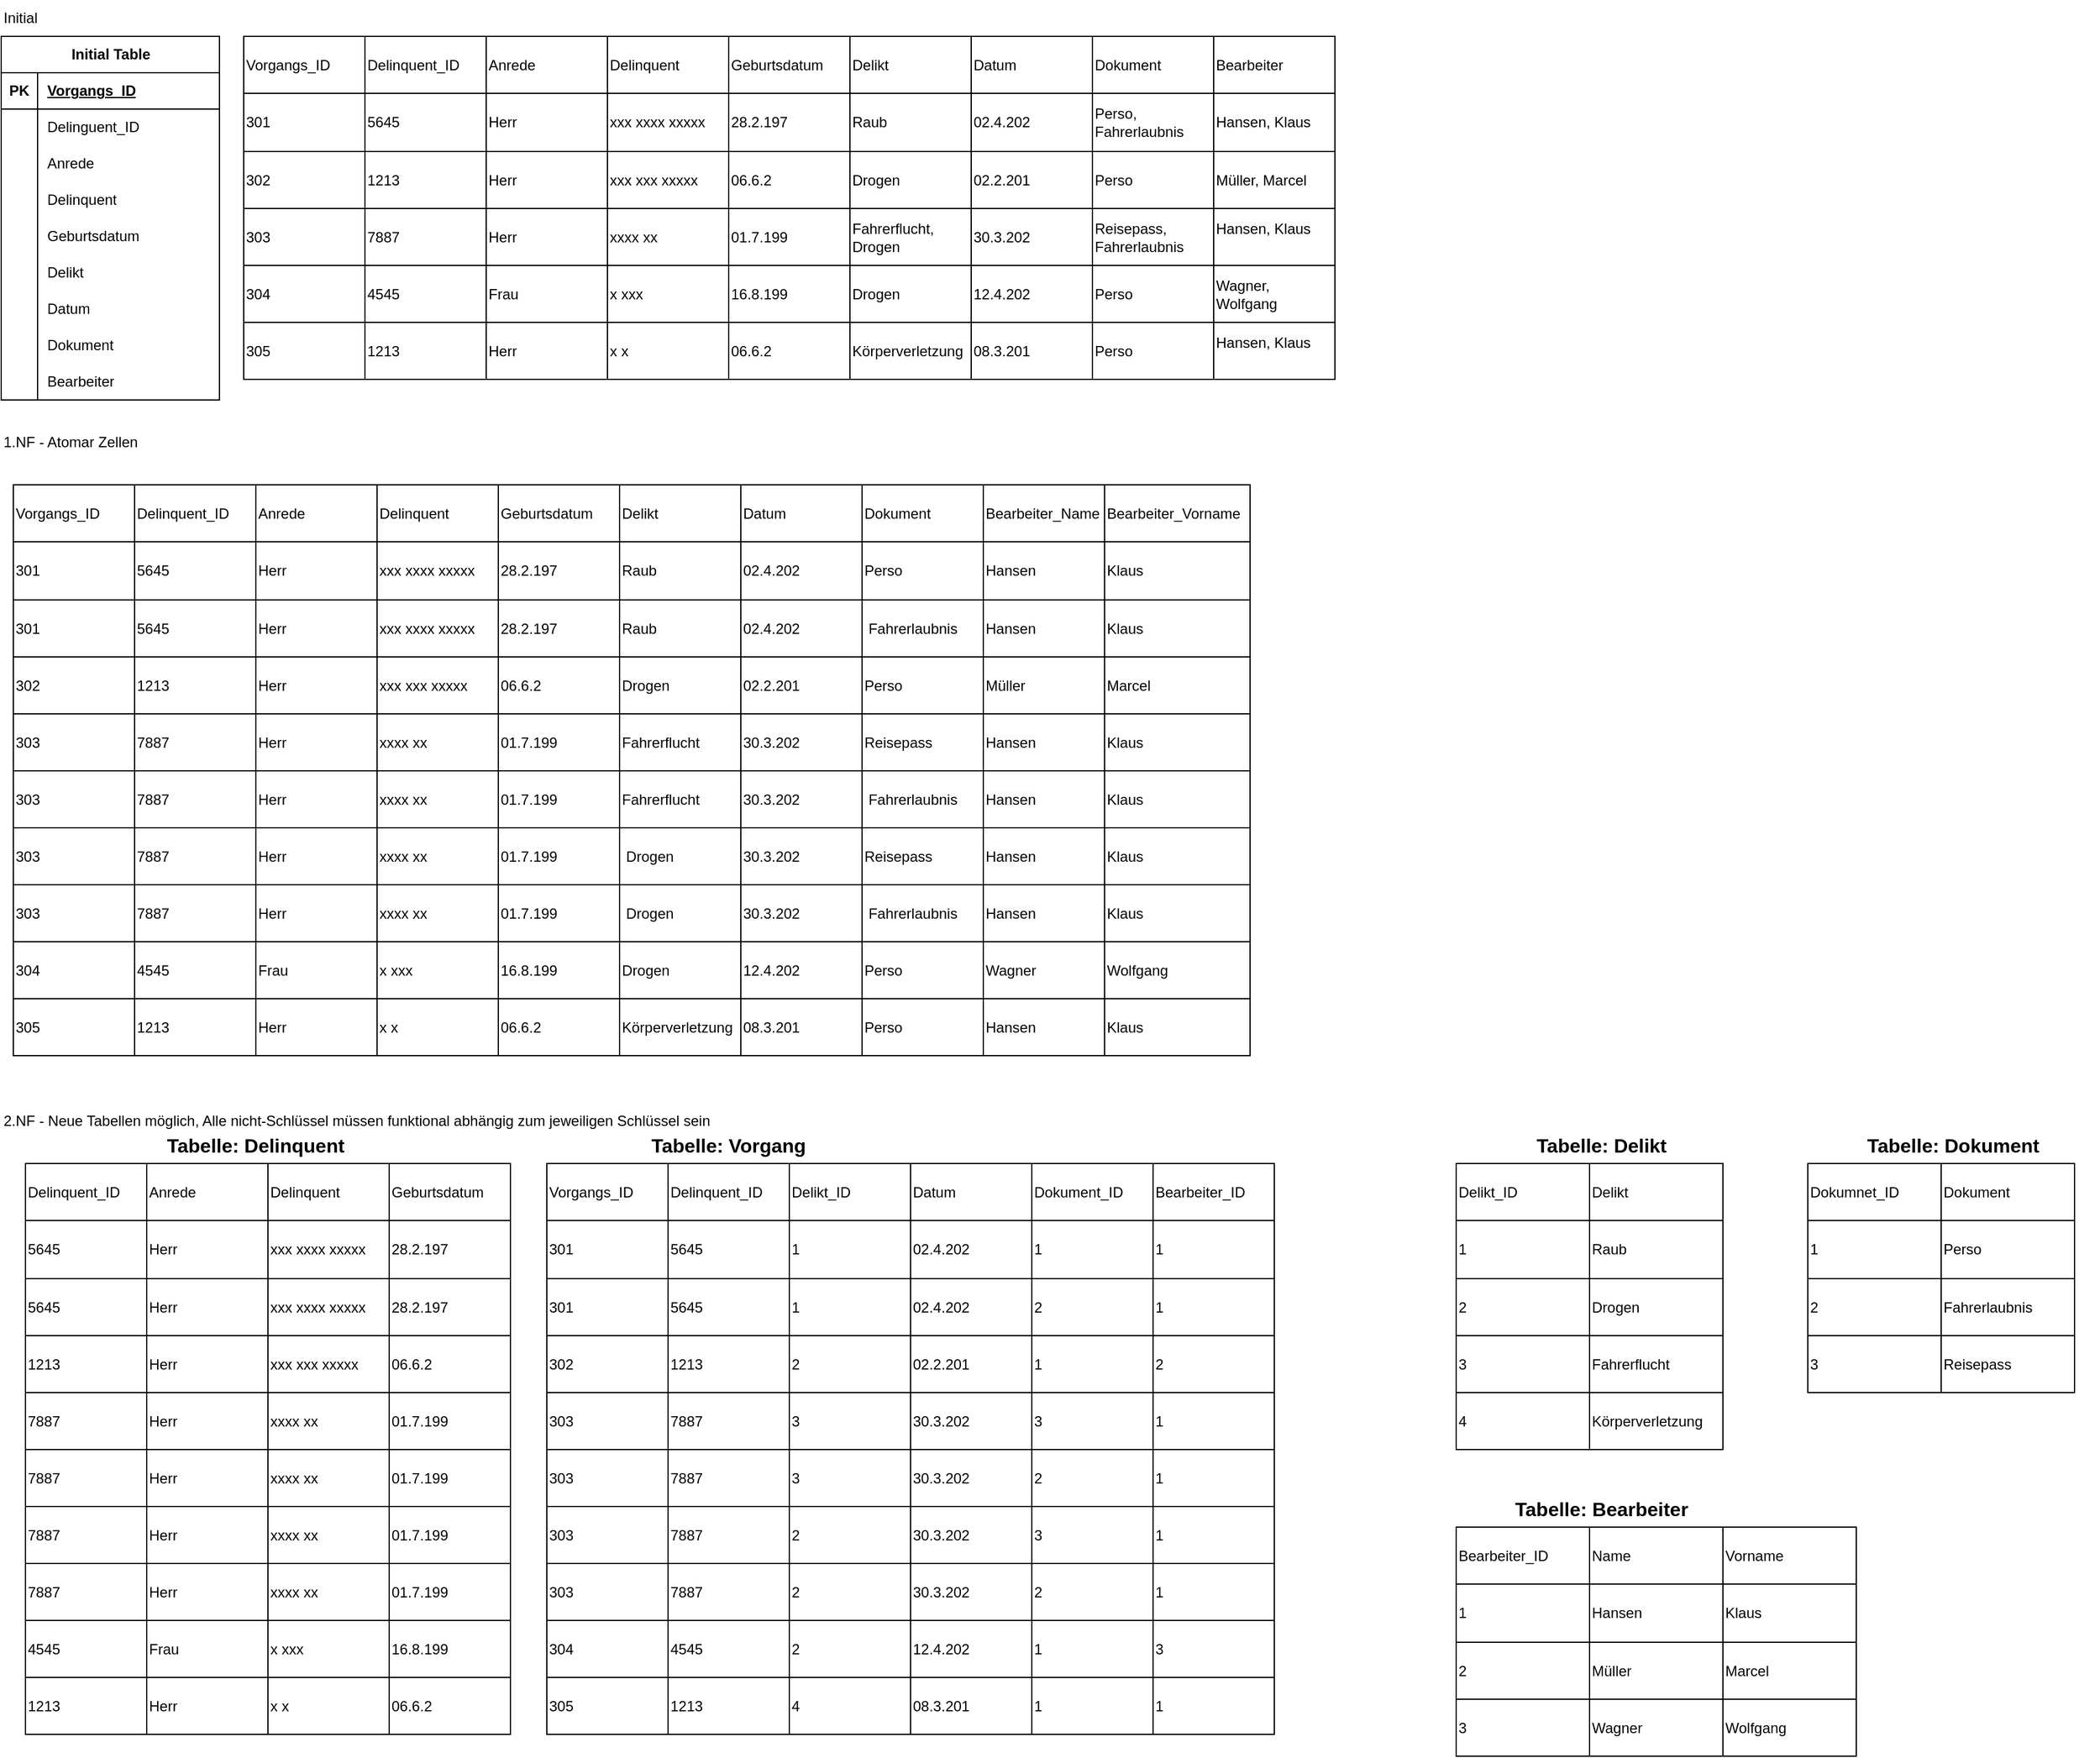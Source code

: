 <mxfile>
    <diagram id="tI5v8beypsRgPUiQuChN" name="Page-1">
        <mxGraphModel dx="2041" dy="1296" grid="1" gridSize="10" guides="1" tooltips="1" connect="1" arrows="1" fold="1" page="1" pageScale="1" pageWidth="1600" pageHeight="900" math="0" shadow="0">
            <root>
                <mxCell id="0"/>
                <mxCell id="1" parent="0"/>
                <mxCell id="2" value="Initial Table" style="shape=table;startSize=30;container=1;collapsible=1;childLayout=tableLayout;fixedRows=1;rowLines=0;fontStyle=1;align=center;resizeLast=1;html=1;" vertex="1" parent="1">
                    <mxGeometry x="40" y="40" width="180" height="300" as="geometry"/>
                </mxCell>
                <mxCell id="3" value="" style="shape=tableRow;horizontal=0;startSize=0;swimlaneHead=0;swimlaneBody=0;fillColor=none;collapsible=0;dropTarget=0;points=[[0,0.5],[1,0.5]];portConstraint=eastwest;top=0;left=0;right=0;bottom=1;" vertex="1" parent="2">
                    <mxGeometry y="30" width="180" height="30" as="geometry"/>
                </mxCell>
                <mxCell id="4" value="PK" style="shape=partialRectangle;connectable=0;fillColor=none;top=0;left=0;bottom=0;right=0;fontStyle=1;overflow=hidden;whiteSpace=wrap;html=1;" vertex="1" parent="3">
                    <mxGeometry width="30" height="30" as="geometry">
                        <mxRectangle width="30" height="30" as="alternateBounds"/>
                    </mxGeometry>
                </mxCell>
                <mxCell id="5" value="Vorgangs_ID" style="shape=partialRectangle;connectable=0;fillColor=none;top=0;left=0;bottom=0;right=0;align=left;spacingLeft=6;fontStyle=5;overflow=hidden;whiteSpace=wrap;html=1;" vertex="1" parent="3">
                    <mxGeometry x="30" width="150" height="30" as="geometry">
                        <mxRectangle width="150" height="30" as="alternateBounds"/>
                    </mxGeometry>
                </mxCell>
                <mxCell id="6" value="" style="shape=tableRow;horizontal=0;startSize=0;swimlaneHead=0;swimlaneBody=0;fillColor=none;collapsible=0;dropTarget=0;points=[[0,0.5],[1,0.5]];portConstraint=eastwest;top=0;left=0;right=0;bottom=0;" vertex="1" parent="2">
                    <mxGeometry y="60" width="180" height="30" as="geometry"/>
                </mxCell>
                <mxCell id="7" value="" style="shape=partialRectangle;connectable=0;fillColor=none;top=0;left=0;bottom=0;right=0;editable=1;overflow=hidden;whiteSpace=wrap;html=1;" vertex="1" parent="6">
                    <mxGeometry width="30" height="30" as="geometry">
                        <mxRectangle width="30" height="30" as="alternateBounds"/>
                    </mxGeometry>
                </mxCell>
                <mxCell id="8" value="Delinguent_ID" style="shape=partialRectangle;connectable=0;fillColor=none;top=0;left=0;bottom=0;right=0;align=left;spacingLeft=6;overflow=hidden;whiteSpace=wrap;html=1;" vertex="1" parent="6">
                    <mxGeometry x="30" width="150" height="30" as="geometry">
                        <mxRectangle width="150" height="30" as="alternateBounds"/>
                    </mxGeometry>
                </mxCell>
                <mxCell id="9" value="" style="shape=tableRow;horizontal=0;startSize=0;swimlaneHead=0;swimlaneBody=0;fillColor=none;collapsible=0;dropTarget=0;points=[[0,0.5],[1,0.5]];portConstraint=eastwest;top=0;left=0;right=0;bottom=0;" vertex="1" parent="2">
                    <mxGeometry y="90" width="180" height="30" as="geometry"/>
                </mxCell>
                <mxCell id="10" value="" style="shape=partialRectangle;connectable=0;fillColor=none;top=0;left=0;bottom=0;right=0;editable=1;overflow=hidden;whiteSpace=wrap;html=1;" vertex="1" parent="9">
                    <mxGeometry width="30" height="30" as="geometry">
                        <mxRectangle width="30" height="30" as="alternateBounds"/>
                    </mxGeometry>
                </mxCell>
                <mxCell id="11" value="Anrede" style="shape=partialRectangle;connectable=0;fillColor=none;top=0;left=0;bottom=0;right=0;align=left;spacingLeft=6;overflow=hidden;whiteSpace=wrap;html=1;" vertex="1" parent="9">
                    <mxGeometry x="30" width="150" height="30" as="geometry">
                        <mxRectangle width="150" height="30" as="alternateBounds"/>
                    </mxGeometry>
                </mxCell>
                <mxCell id="12" value="" style="shape=tableRow;horizontal=0;startSize=0;swimlaneHead=0;swimlaneBody=0;fillColor=none;collapsible=0;dropTarget=0;points=[[0,0.5],[1,0.5]];portConstraint=eastwest;top=0;left=0;right=0;bottom=0;" vertex="1" parent="2">
                    <mxGeometry y="120" width="180" height="30" as="geometry"/>
                </mxCell>
                <mxCell id="13" value="" style="shape=partialRectangle;connectable=0;fillColor=none;top=0;left=0;bottom=0;right=0;editable=1;overflow=hidden;whiteSpace=wrap;html=1;" vertex="1" parent="12">
                    <mxGeometry width="30" height="30" as="geometry">
                        <mxRectangle width="30" height="30" as="alternateBounds"/>
                    </mxGeometry>
                </mxCell>
                <mxCell id="14" value="Delinquent" style="shape=partialRectangle;connectable=0;fillColor=none;top=0;left=0;bottom=0;right=0;align=left;spacingLeft=6;overflow=hidden;whiteSpace=wrap;html=1;" vertex="1" parent="12">
                    <mxGeometry x="30" width="150" height="30" as="geometry">
                        <mxRectangle width="150" height="30" as="alternateBounds"/>
                    </mxGeometry>
                </mxCell>
                <mxCell id="20" value="" style="shape=tableRow;horizontal=0;startSize=0;swimlaneHead=0;swimlaneBody=0;fillColor=none;collapsible=0;dropTarget=0;points=[[0,0.5],[1,0.5]];portConstraint=eastwest;top=0;left=0;right=0;bottom=0;" vertex="1" parent="2">
                    <mxGeometry y="150" width="180" height="30" as="geometry"/>
                </mxCell>
                <mxCell id="21" value="" style="shape=partialRectangle;connectable=0;fillColor=none;top=0;left=0;bottom=0;right=0;editable=1;overflow=hidden;whiteSpace=wrap;html=1;" vertex="1" parent="20">
                    <mxGeometry width="30" height="30" as="geometry">
                        <mxRectangle width="30" height="30" as="alternateBounds"/>
                    </mxGeometry>
                </mxCell>
                <mxCell id="22" value="Geburtsdatum" style="shape=partialRectangle;connectable=0;fillColor=none;top=0;left=0;bottom=0;right=0;align=left;spacingLeft=6;overflow=hidden;whiteSpace=wrap;html=1;" vertex="1" parent="20">
                    <mxGeometry x="30" width="150" height="30" as="geometry">
                        <mxRectangle width="150" height="30" as="alternateBounds"/>
                    </mxGeometry>
                </mxCell>
                <mxCell id="23" value="" style="shape=tableRow;horizontal=0;startSize=0;swimlaneHead=0;swimlaneBody=0;fillColor=none;collapsible=0;dropTarget=0;points=[[0,0.5],[1,0.5]];portConstraint=eastwest;top=0;left=0;right=0;bottom=0;" vertex="1" parent="2">
                    <mxGeometry y="180" width="180" height="30" as="geometry"/>
                </mxCell>
                <mxCell id="24" value="" style="shape=partialRectangle;connectable=0;fillColor=none;top=0;left=0;bottom=0;right=0;editable=1;overflow=hidden;whiteSpace=wrap;html=1;" vertex="1" parent="23">
                    <mxGeometry width="30" height="30" as="geometry">
                        <mxRectangle width="30" height="30" as="alternateBounds"/>
                    </mxGeometry>
                </mxCell>
                <mxCell id="25" value="Delikt" style="shape=partialRectangle;connectable=0;fillColor=none;top=0;left=0;bottom=0;right=0;align=left;spacingLeft=6;overflow=hidden;whiteSpace=wrap;html=1;" vertex="1" parent="23">
                    <mxGeometry x="30" width="150" height="30" as="geometry">
                        <mxRectangle width="150" height="30" as="alternateBounds"/>
                    </mxGeometry>
                </mxCell>
                <mxCell id="26" value="" style="shape=tableRow;horizontal=0;startSize=0;swimlaneHead=0;swimlaneBody=0;fillColor=none;collapsible=0;dropTarget=0;points=[[0,0.5],[1,0.5]];portConstraint=eastwest;top=0;left=0;right=0;bottom=0;" vertex="1" parent="2">
                    <mxGeometry y="210" width="180" height="30" as="geometry"/>
                </mxCell>
                <mxCell id="27" value="" style="shape=partialRectangle;connectable=0;fillColor=none;top=0;left=0;bottom=0;right=0;editable=1;overflow=hidden;whiteSpace=wrap;html=1;" vertex="1" parent="26">
                    <mxGeometry width="30" height="30" as="geometry">
                        <mxRectangle width="30" height="30" as="alternateBounds"/>
                    </mxGeometry>
                </mxCell>
                <mxCell id="28" value="Datum" style="shape=partialRectangle;connectable=0;fillColor=none;top=0;left=0;bottom=0;right=0;align=left;spacingLeft=6;overflow=hidden;whiteSpace=wrap;html=1;" vertex="1" parent="26">
                    <mxGeometry x="30" width="150" height="30" as="geometry">
                        <mxRectangle width="150" height="30" as="alternateBounds"/>
                    </mxGeometry>
                </mxCell>
                <mxCell id="29" value="" style="shape=tableRow;horizontal=0;startSize=0;swimlaneHead=0;swimlaneBody=0;fillColor=none;collapsible=0;dropTarget=0;points=[[0,0.5],[1,0.5]];portConstraint=eastwest;top=0;left=0;right=0;bottom=0;" vertex="1" parent="2">
                    <mxGeometry y="240" width="180" height="30" as="geometry"/>
                </mxCell>
                <mxCell id="30" value="" style="shape=partialRectangle;connectable=0;fillColor=none;top=0;left=0;bottom=0;right=0;editable=1;overflow=hidden;whiteSpace=wrap;html=1;" vertex="1" parent="29">
                    <mxGeometry width="30" height="30" as="geometry">
                        <mxRectangle width="30" height="30" as="alternateBounds"/>
                    </mxGeometry>
                </mxCell>
                <mxCell id="31" value="Dokument" style="shape=partialRectangle;connectable=0;fillColor=none;top=0;left=0;bottom=0;right=0;align=left;spacingLeft=6;overflow=hidden;whiteSpace=wrap;html=1;" vertex="1" parent="29">
                    <mxGeometry x="30" width="150" height="30" as="geometry">
                        <mxRectangle width="150" height="30" as="alternateBounds"/>
                    </mxGeometry>
                </mxCell>
                <mxCell id="32" value="" style="shape=tableRow;horizontal=0;startSize=0;swimlaneHead=0;swimlaneBody=0;fillColor=none;collapsible=0;dropTarget=0;points=[[0,0.5],[1,0.5]];portConstraint=eastwest;top=0;left=0;right=0;bottom=0;" vertex="1" parent="2">
                    <mxGeometry y="270" width="180" height="30" as="geometry"/>
                </mxCell>
                <mxCell id="33" value="" style="shape=partialRectangle;connectable=0;fillColor=none;top=0;left=0;bottom=0;right=0;editable=1;overflow=hidden;whiteSpace=wrap;html=1;" vertex="1" parent="32">
                    <mxGeometry width="30" height="30" as="geometry">
                        <mxRectangle width="30" height="30" as="alternateBounds"/>
                    </mxGeometry>
                </mxCell>
                <mxCell id="34" value="Bearbeiter" style="shape=partialRectangle;connectable=0;fillColor=none;top=0;left=0;bottom=0;right=0;align=left;spacingLeft=6;overflow=hidden;whiteSpace=wrap;html=1;" vertex="1" parent="32">
                    <mxGeometry x="30" width="150" height="30" as="geometry">
                        <mxRectangle width="150" height="30" as="alternateBounds"/>
                    </mxGeometry>
                </mxCell>
                <mxCell id="19" value="1.NF - Atomar Zellen" style="text;html=1;align=left;verticalAlign=middle;whiteSpace=wrap;rounded=0;" vertex="1" parent="1">
                    <mxGeometry x="40" y="360" width="270" height="30" as="geometry"/>
                </mxCell>
                <mxCell id="35" value="Initial" style="text;html=1;align=left;verticalAlign=middle;whiteSpace=wrap;rounded=0;" vertex="1" parent="1">
                    <mxGeometry x="40" y="10" width="60" height="30" as="geometry"/>
                </mxCell>
                <mxCell id="36" value="" style="childLayout=tableLayout;recursiveResize=0;shadow=0;fillColor=none;fontSize=12;" vertex="1" parent="1">
                    <mxGeometry x="240" y="40" width="900" height="283" as="geometry"/>
                </mxCell>
                <mxCell id="37" value="" style="shape=tableRow;horizontal=0;startSize=0;swimlaneHead=0;swimlaneBody=0;top=0;left=0;bottom=0;right=0;dropTarget=0;collapsible=0;recursiveResize=0;expand=0;fontStyle=0;fillColor=none;strokeColor=inherit;" vertex="1" parent="36">
                    <mxGeometry width="900" height="47" as="geometry"/>
                </mxCell>
                <mxCell id="38" value="Vorgangs_ID" style="connectable=0;recursiveResize=0;strokeColor=inherit;fillColor=none;align=left;whiteSpace=wrap;html=1;" vertex="1" parent="37">
                    <mxGeometry width="100" height="47" as="geometry">
                        <mxRectangle width="100" height="47" as="alternateBounds"/>
                    </mxGeometry>
                </mxCell>
                <mxCell id="39" value="Delinquent_ID" style="connectable=0;recursiveResize=0;strokeColor=inherit;fillColor=none;align=left;whiteSpace=wrap;html=1;" vertex="1" parent="37">
                    <mxGeometry x="100" width="100" height="47" as="geometry">
                        <mxRectangle width="100" height="47" as="alternateBounds"/>
                    </mxGeometry>
                </mxCell>
                <mxCell id="40" value="Anrede" style="connectable=0;recursiveResize=0;strokeColor=inherit;fillColor=none;align=left;whiteSpace=wrap;html=1;" vertex="1" parent="37">
                    <mxGeometry x="200" width="100" height="47" as="geometry">
                        <mxRectangle width="100" height="47" as="alternateBounds"/>
                    </mxGeometry>
                </mxCell>
                <mxCell id="49" value="Delinquent" style="connectable=0;recursiveResize=0;strokeColor=inherit;fillColor=none;align=left;whiteSpace=wrap;html=1;" vertex="1" parent="37">
                    <mxGeometry x="300" width="100" height="47" as="geometry">
                        <mxRectangle width="100" height="47" as="alternateBounds"/>
                    </mxGeometry>
                </mxCell>
                <mxCell id="52" value="Geburtsdatum" style="connectable=0;recursiveResize=0;strokeColor=inherit;fillColor=none;align=left;whiteSpace=wrap;html=1;" vertex="1" parent="37">
                    <mxGeometry x="400" width="100" height="47" as="geometry">
                        <mxRectangle width="100" height="47" as="alternateBounds"/>
                    </mxGeometry>
                </mxCell>
                <mxCell id="55" value="Delikt" style="connectable=0;recursiveResize=0;strokeColor=inherit;fillColor=none;align=left;whiteSpace=wrap;html=1;" vertex="1" parent="37">
                    <mxGeometry x="500" width="100" height="47" as="geometry">
                        <mxRectangle width="100" height="47" as="alternateBounds"/>
                    </mxGeometry>
                </mxCell>
                <mxCell id="58" value="Datum" style="connectable=0;recursiveResize=0;strokeColor=inherit;fillColor=none;align=left;whiteSpace=wrap;html=1;" vertex="1" parent="37">
                    <mxGeometry x="600" width="100" height="47" as="geometry">
                        <mxRectangle width="100" height="47" as="alternateBounds"/>
                    </mxGeometry>
                </mxCell>
                <mxCell id="61" value="Dokument" style="connectable=0;recursiveResize=0;strokeColor=inherit;fillColor=none;align=left;whiteSpace=wrap;html=1;" vertex="1" parent="37">
                    <mxGeometry x="700" width="100" height="47" as="geometry">
                        <mxRectangle width="100" height="47" as="alternateBounds"/>
                    </mxGeometry>
                </mxCell>
                <mxCell id="64" value="Bearbeiter" style="connectable=0;recursiveResize=0;strokeColor=inherit;fillColor=none;align=left;whiteSpace=wrap;html=1;" vertex="1" parent="37">
                    <mxGeometry x="800" width="100" height="47" as="geometry">
                        <mxRectangle width="100" height="47" as="alternateBounds"/>
                    </mxGeometry>
                </mxCell>
                <mxCell id="41" style="shape=tableRow;horizontal=0;startSize=0;swimlaneHead=0;swimlaneBody=0;top=0;left=0;bottom=0;right=0;dropTarget=0;collapsible=0;recursiveResize=0;expand=0;fontStyle=0;fillColor=none;strokeColor=inherit;" vertex="1" parent="36">
                    <mxGeometry y="47" width="900" height="48" as="geometry"/>
                </mxCell>
                <mxCell id="42" value="301" style="connectable=0;recursiveResize=0;strokeColor=inherit;fillColor=none;align=left;whiteSpace=wrap;html=1;" vertex="1" parent="41">
                    <mxGeometry width="100" height="48" as="geometry">
                        <mxRectangle width="100" height="48" as="alternateBounds"/>
                    </mxGeometry>
                </mxCell>
                <mxCell id="43" value="5645" style="connectable=0;recursiveResize=0;strokeColor=inherit;fillColor=none;align=left;whiteSpace=wrap;html=1;" vertex="1" parent="41">
                    <mxGeometry x="100" width="100" height="48" as="geometry">
                        <mxRectangle width="100" height="48" as="alternateBounds"/>
                    </mxGeometry>
                </mxCell>
                <mxCell id="44" value="Herr" style="connectable=0;recursiveResize=0;strokeColor=inherit;fillColor=none;align=left;whiteSpace=wrap;html=1;" vertex="1" parent="41">
                    <mxGeometry x="200" width="100" height="48" as="geometry">
                        <mxRectangle width="100" height="48" as="alternateBounds"/>
                    </mxGeometry>
                </mxCell>
                <mxCell id="50" value="xxx xxxx xxxxx" style="connectable=0;recursiveResize=0;strokeColor=inherit;fillColor=none;align=left;whiteSpace=wrap;html=1;" vertex="1" parent="41">
                    <mxGeometry x="300" width="100" height="48" as="geometry">
                        <mxRectangle width="100" height="48" as="alternateBounds"/>
                    </mxGeometry>
                </mxCell>
                <mxCell id="53" value="28.2.197" style="connectable=0;recursiveResize=0;strokeColor=inherit;fillColor=none;align=left;whiteSpace=wrap;html=1;" vertex="1" parent="41">
                    <mxGeometry x="400" width="100" height="48" as="geometry">
                        <mxRectangle width="100" height="48" as="alternateBounds"/>
                    </mxGeometry>
                </mxCell>
                <mxCell id="56" value="Raub" style="connectable=0;recursiveResize=0;strokeColor=inherit;fillColor=none;align=left;whiteSpace=wrap;html=1;" vertex="1" parent="41">
                    <mxGeometry x="500" width="100" height="48" as="geometry">
                        <mxRectangle width="100" height="48" as="alternateBounds"/>
                    </mxGeometry>
                </mxCell>
                <mxCell id="59" value="02.4.202" style="connectable=0;recursiveResize=0;strokeColor=inherit;fillColor=none;align=left;whiteSpace=wrap;html=1;" vertex="1" parent="41">
                    <mxGeometry x="600" width="100" height="48" as="geometry">
                        <mxRectangle width="100" height="48" as="alternateBounds"/>
                    </mxGeometry>
                </mxCell>
                <mxCell id="62" value="Perso, Fahrerlaubnis" style="connectable=0;recursiveResize=0;strokeColor=inherit;fillColor=none;align=left;whiteSpace=wrap;html=1;" vertex="1" parent="41">
                    <mxGeometry x="700" width="100" height="48" as="geometry">
                        <mxRectangle width="100" height="48" as="alternateBounds"/>
                    </mxGeometry>
                </mxCell>
                <mxCell id="65" value="Hansen, Klaus" style="connectable=0;recursiveResize=0;strokeColor=inherit;fillColor=none;align=left;whiteSpace=wrap;html=1;" vertex="1" parent="41">
                    <mxGeometry x="800" width="100" height="48" as="geometry">
                        <mxRectangle width="100" height="48" as="alternateBounds"/>
                    </mxGeometry>
                </mxCell>
                <mxCell id="45" style="shape=tableRow;horizontal=0;startSize=0;swimlaneHead=0;swimlaneBody=0;top=0;left=0;bottom=0;right=0;dropTarget=0;collapsible=0;recursiveResize=0;expand=0;fontStyle=0;fillColor=none;strokeColor=inherit;" vertex="1" parent="36">
                    <mxGeometry y="95" width="900" height="47" as="geometry"/>
                </mxCell>
                <mxCell id="46" value="302" style="connectable=0;recursiveResize=0;strokeColor=inherit;fillColor=none;align=left;whiteSpace=wrap;html=1;" vertex="1" parent="45">
                    <mxGeometry width="100" height="47" as="geometry">
                        <mxRectangle width="100" height="47" as="alternateBounds"/>
                    </mxGeometry>
                </mxCell>
                <mxCell id="47" value="1213" style="connectable=0;recursiveResize=0;strokeColor=inherit;fillColor=none;align=left;whiteSpace=wrap;html=1;" vertex="1" parent="45">
                    <mxGeometry x="100" width="100" height="47" as="geometry">
                        <mxRectangle width="100" height="47" as="alternateBounds"/>
                    </mxGeometry>
                </mxCell>
                <mxCell id="48" value="Herr" style="connectable=0;recursiveResize=0;strokeColor=inherit;fillColor=none;align=left;whiteSpace=wrap;html=1;" vertex="1" parent="45">
                    <mxGeometry x="200" width="100" height="47" as="geometry">
                        <mxRectangle width="100" height="47" as="alternateBounds"/>
                    </mxGeometry>
                </mxCell>
                <mxCell id="51" value="xxx xxx xxxxx" style="connectable=0;recursiveResize=0;strokeColor=inherit;fillColor=none;align=left;whiteSpace=wrap;html=1;" vertex="1" parent="45">
                    <mxGeometry x="300" width="100" height="47" as="geometry">
                        <mxRectangle width="100" height="47" as="alternateBounds"/>
                    </mxGeometry>
                </mxCell>
                <mxCell id="54" value="06.6.2" style="connectable=0;recursiveResize=0;strokeColor=inherit;fillColor=none;align=left;whiteSpace=wrap;html=1;" vertex="1" parent="45">
                    <mxGeometry x="400" width="100" height="47" as="geometry">
                        <mxRectangle width="100" height="47" as="alternateBounds"/>
                    </mxGeometry>
                </mxCell>
                <mxCell id="57" value="Drogen" style="connectable=0;recursiveResize=0;strokeColor=inherit;fillColor=none;align=left;whiteSpace=wrap;html=1;" vertex="1" parent="45">
                    <mxGeometry x="500" width="100" height="47" as="geometry">
                        <mxRectangle width="100" height="47" as="alternateBounds"/>
                    </mxGeometry>
                </mxCell>
                <mxCell id="60" value="02.2.201" style="connectable=0;recursiveResize=0;strokeColor=inherit;fillColor=none;align=left;whiteSpace=wrap;html=1;" vertex="1" parent="45">
                    <mxGeometry x="600" width="100" height="47" as="geometry">
                        <mxRectangle width="100" height="47" as="alternateBounds"/>
                    </mxGeometry>
                </mxCell>
                <mxCell id="63" value="Perso" style="connectable=0;recursiveResize=0;strokeColor=inherit;fillColor=none;align=left;whiteSpace=wrap;html=1;" vertex="1" parent="45">
                    <mxGeometry x="700" width="100" height="47" as="geometry">
                        <mxRectangle width="100" height="47" as="alternateBounds"/>
                    </mxGeometry>
                </mxCell>
                <mxCell id="66" value="Müller, Marcel" style="connectable=0;recursiveResize=0;strokeColor=inherit;fillColor=none;align=left;whiteSpace=wrap;html=1;" vertex="1" parent="45">
                    <mxGeometry x="800" width="100" height="47" as="geometry">
                        <mxRectangle width="100" height="47" as="alternateBounds"/>
                    </mxGeometry>
                </mxCell>
                <mxCell id="67" style="shape=tableRow;horizontal=0;startSize=0;swimlaneHead=0;swimlaneBody=0;top=0;left=0;bottom=0;right=0;dropTarget=0;collapsible=0;recursiveResize=0;expand=0;fontStyle=0;fillColor=none;strokeColor=inherit;" vertex="1" parent="36">
                    <mxGeometry y="142" width="900" height="47" as="geometry"/>
                </mxCell>
                <mxCell id="68" value="303" style="connectable=0;recursiveResize=0;strokeColor=inherit;fillColor=none;align=left;whiteSpace=wrap;html=1;" vertex="1" parent="67">
                    <mxGeometry width="100" height="47" as="geometry">
                        <mxRectangle width="100" height="47" as="alternateBounds"/>
                    </mxGeometry>
                </mxCell>
                <mxCell id="69" value="7887" style="connectable=0;recursiveResize=0;strokeColor=inherit;fillColor=none;align=left;whiteSpace=wrap;html=1;" vertex="1" parent="67">
                    <mxGeometry x="100" width="100" height="47" as="geometry">
                        <mxRectangle width="100" height="47" as="alternateBounds"/>
                    </mxGeometry>
                </mxCell>
                <mxCell id="70" value="Herr" style="connectable=0;recursiveResize=0;strokeColor=inherit;fillColor=none;align=left;whiteSpace=wrap;html=1;" vertex="1" parent="67">
                    <mxGeometry x="200" width="100" height="47" as="geometry">
                        <mxRectangle width="100" height="47" as="alternateBounds"/>
                    </mxGeometry>
                </mxCell>
                <mxCell id="71" value="xxxx xx" style="connectable=0;recursiveResize=0;strokeColor=inherit;fillColor=none;align=left;whiteSpace=wrap;html=1;" vertex="1" parent="67">
                    <mxGeometry x="300" width="100" height="47" as="geometry">
                        <mxRectangle width="100" height="47" as="alternateBounds"/>
                    </mxGeometry>
                </mxCell>
                <mxCell id="72" value="01.7.199" style="connectable=0;recursiveResize=0;strokeColor=inherit;fillColor=none;align=left;whiteSpace=wrap;html=1;" vertex="1" parent="67">
                    <mxGeometry x="400" width="100" height="47" as="geometry">
                        <mxRectangle width="100" height="47" as="alternateBounds"/>
                    </mxGeometry>
                </mxCell>
                <mxCell id="73" value="Fahrerflucht, Drogen" style="connectable=0;recursiveResize=0;strokeColor=inherit;fillColor=none;align=left;whiteSpace=wrap;html=1;" vertex="1" parent="67">
                    <mxGeometry x="500" width="100" height="47" as="geometry">
                        <mxRectangle width="100" height="47" as="alternateBounds"/>
                    </mxGeometry>
                </mxCell>
                <mxCell id="74" value="30.3.202" style="connectable=0;recursiveResize=0;strokeColor=inherit;fillColor=none;align=left;whiteSpace=wrap;html=1;" vertex="1" parent="67">
                    <mxGeometry x="600" width="100" height="47" as="geometry">
                        <mxRectangle width="100" height="47" as="alternateBounds"/>
                    </mxGeometry>
                </mxCell>
                <mxCell id="75" value="Reisepass, Fahrerlaubnis" style="connectable=0;recursiveResize=0;strokeColor=inherit;fillColor=none;align=left;whiteSpace=wrap;html=1;" vertex="1" parent="67">
                    <mxGeometry x="700" width="100" height="47" as="geometry">
                        <mxRectangle width="100" height="47" as="alternateBounds"/>
                    </mxGeometry>
                </mxCell>
                <mxCell id="76" value="&#xa;&lt;span style=&quot;color: rgb(0, 0, 0); font-family: Helvetica; font-size: 12px; font-style: normal; font-variant-ligatures: normal; font-variant-caps: normal; font-weight: 400; letter-spacing: normal; orphans: 2; text-align: left; text-indent: 0px; text-transform: none; widows: 2; word-spacing: 0px; -webkit-text-stroke-width: 0px; white-space: normal; background-color: rgb(251, 251, 251); text-decoration-thickness: initial; text-decoration-style: initial; text-decoration-color: initial; display: inline !important; float: none;&quot;&gt;Hansen, Klaus&lt;/span&gt;&#xa;&#xa;" style="connectable=0;recursiveResize=0;strokeColor=inherit;fillColor=none;align=left;whiteSpace=wrap;html=1;" vertex="1" parent="67">
                    <mxGeometry x="800" width="100" height="47" as="geometry">
                        <mxRectangle width="100" height="47" as="alternateBounds"/>
                    </mxGeometry>
                </mxCell>
                <mxCell id="77" style="shape=tableRow;horizontal=0;startSize=0;swimlaneHead=0;swimlaneBody=0;top=0;left=0;bottom=0;right=0;dropTarget=0;collapsible=0;recursiveResize=0;expand=0;fontStyle=0;fillColor=none;strokeColor=inherit;" vertex="1" parent="36">
                    <mxGeometry y="189" width="900" height="47" as="geometry"/>
                </mxCell>
                <mxCell id="78" value="304" style="connectable=0;recursiveResize=0;strokeColor=inherit;fillColor=none;align=left;whiteSpace=wrap;html=1;" vertex="1" parent="77">
                    <mxGeometry width="100" height="47" as="geometry">
                        <mxRectangle width="100" height="47" as="alternateBounds"/>
                    </mxGeometry>
                </mxCell>
                <mxCell id="79" value="4545" style="connectable=0;recursiveResize=0;strokeColor=inherit;fillColor=none;align=left;whiteSpace=wrap;html=1;" vertex="1" parent="77">
                    <mxGeometry x="100" width="100" height="47" as="geometry">
                        <mxRectangle width="100" height="47" as="alternateBounds"/>
                    </mxGeometry>
                </mxCell>
                <mxCell id="80" value="Frau" style="connectable=0;recursiveResize=0;strokeColor=inherit;fillColor=none;align=left;whiteSpace=wrap;html=1;" vertex="1" parent="77">
                    <mxGeometry x="200" width="100" height="47" as="geometry">
                        <mxRectangle width="100" height="47" as="alternateBounds"/>
                    </mxGeometry>
                </mxCell>
                <mxCell id="81" value="x xxx" style="connectable=0;recursiveResize=0;strokeColor=inherit;fillColor=none;align=left;whiteSpace=wrap;html=1;" vertex="1" parent="77">
                    <mxGeometry x="300" width="100" height="47" as="geometry">
                        <mxRectangle width="100" height="47" as="alternateBounds"/>
                    </mxGeometry>
                </mxCell>
                <mxCell id="82" value="16.8.199" style="connectable=0;recursiveResize=0;strokeColor=inherit;fillColor=none;align=left;whiteSpace=wrap;html=1;" vertex="1" parent="77">
                    <mxGeometry x="400" width="100" height="47" as="geometry">
                        <mxRectangle width="100" height="47" as="alternateBounds"/>
                    </mxGeometry>
                </mxCell>
                <mxCell id="83" value="Drogen" style="connectable=0;recursiveResize=0;strokeColor=inherit;fillColor=none;align=left;whiteSpace=wrap;html=1;" vertex="1" parent="77">
                    <mxGeometry x="500" width="100" height="47" as="geometry">
                        <mxRectangle width="100" height="47" as="alternateBounds"/>
                    </mxGeometry>
                </mxCell>
                <mxCell id="84" value="12.4.202" style="connectable=0;recursiveResize=0;strokeColor=inherit;fillColor=none;align=left;whiteSpace=wrap;html=1;" vertex="1" parent="77">
                    <mxGeometry x="600" width="100" height="47" as="geometry">
                        <mxRectangle width="100" height="47" as="alternateBounds"/>
                    </mxGeometry>
                </mxCell>
                <mxCell id="85" value="Perso" style="connectable=0;recursiveResize=0;strokeColor=inherit;fillColor=none;align=left;whiteSpace=wrap;html=1;" vertex="1" parent="77">
                    <mxGeometry x="700" width="100" height="47" as="geometry">
                        <mxRectangle width="100" height="47" as="alternateBounds"/>
                    </mxGeometry>
                </mxCell>
                <mxCell id="86" value="Wagner, Wolfgang" style="connectable=0;recursiveResize=0;strokeColor=inherit;fillColor=none;align=left;whiteSpace=wrap;html=1;" vertex="1" parent="77">
                    <mxGeometry x="800" width="100" height="47" as="geometry">
                        <mxRectangle width="100" height="47" as="alternateBounds"/>
                    </mxGeometry>
                </mxCell>
                <mxCell id="87" style="shape=tableRow;horizontal=0;startSize=0;swimlaneHead=0;swimlaneBody=0;top=0;left=0;bottom=0;right=0;dropTarget=0;collapsible=0;recursiveResize=0;expand=0;fontStyle=0;fillColor=none;strokeColor=inherit;" vertex="1" parent="36">
                    <mxGeometry y="236" width="900" height="47" as="geometry"/>
                </mxCell>
                <mxCell id="88" value="305" style="connectable=0;recursiveResize=0;strokeColor=inherit;fillColor=none;align=left;whiteSpace=wrap;html=1;" vertex="1" parent="87">
                    <mxGeometry width="100" height="47" as="geometry">
                        <mxRectangle width="100" height="47" as="alternateBounds"/>
                    </mxGeometry>
                </mxCell>
                <mxCell id="89" value="1213" style="connectable=0;recursiveResize=0;strokeColor=inherit;fillColor=none;align=left;whiteSpace=wrap;html=1;" vertex="1" parent="87">
                    <mxGeometry x="100" width="100" height="47" as="geometry">
                        <mxRectangle width="100" height="47" as="alternateBounds"/>
                    </mxGeometry>
                </mxCell>
                <mxCell id="90" value="Herr" style="connectable=0;recursiveResize=0;strokeColor=inherit;fillColor=none;align=left;whiteSpace=wrap;html=1;" vertex="1" parent="87">
                    <mxGeometry x="200" width="100" height="47" as="geometry">
                        <mxRectangle width="100" height="47" as="alternateBounds"/>
                    </mxGeometry>
                </mxCell>
                <mxCell id="91" value="x x" style="connectable=0;recursiveResize=0;strokeColor=inherit;fillColor=none;align=left;whiteSpace=wrap;html=1;" vertex="1" parent="87">
                    <mxGeometry x="300" width="100" height="47" as="geometry">
                        <mxRectangle width="100" height="47" as="alternateBounds"/>
                    </mxGeometry>
                </mxCell>
                <mxCell id="92" value="06.6.2" style="connectable=0;recursiveResize=0;strokeColor=inherit;fillColor=none;align=left;whiteSpace=wrap;html=1;" vertex="1" parent="87">
                    <mxGeometry x="400" width="100" height="47" as="geometry">
                        <mxRectangle width="100" height="47" as="alternateBounds"/>
                    </mxGeometry>
                </mxCell>
                <mxCell id="93" value="Körperverletzung" style="connectable=0;recursiveResize=0;strokeColor=inherit;fillColor=none;align=left;whiteSpace=wrap;html=1;" vertex="1" parent="87">
                    <mxGeometry x="500" width="100" height="47" as="geometry">
                        <mxRectangle width="100" height="47" as="alternateBounds"/>
                    </mxGeometry>
                </mxCell>
                <mxCell id="94" value="08.3.201" style="connectable=0;recursiveResize=0;strokeColor=inherit;fillColor=none;align=left;whiteSpace=wrap;html=1;" vertex="1" parent="87">
                    <mxGeometry x="600" width="100" height="47" as="geometry">
                        <mxRectangle width="100" height="47" as="alternateBounds"/>
                    </mxGeometry>
                </mxCell>
                <mxCell id="95" value="Perso" style="connectable=0;recursiveResize=0;strokeColor=inherit;fillColor=none;align=left;whiteSpace=wrap;html=1;" vertex="1" parent="87">
                    <mxGeometry x="700" width="100" height="47" as="geometry">
                        <mxRectangle width="100" height="47" as="alternateBounds"/>
                    </mxGeometry>
                </mxCell>
                <mxCell id="96" value="&#xa;&lt;span style=&quot;color: rgb(0, 0, 0); font-family: Helvetica; font-size: 12px; font-style: normal; font-variant-ligatures: normal; font-variant-caps: normal; font-weight: 400; letter-spacing: normal; orphans: 2; text-align: left; text-indent: 0px; text-transform: none; widows: 2; word-spacing: 0px; -webkit-text-stroke-width: 0px; white-space: normal; background-color: rgb(251, 251, 251); text-decoration-thickness: initial; text-decoration-style: initial; text-decoration-color: initial; display: inline !important; float: none;&quot;&gt;Hansen, Klaus&lt;/span&gt;&#xa;&#xa;" style="connectable=0;recursiveResize=0;strokeColor=inherit;fillColor=none;align=left;whiteSpace=wrap;html=1;" vertex="1" parent="87">
                    <mxGeometry x="800" width="100" height="47" as="geometry">
                        <mxRectangle width="100" height="47" as="alternateBounds"/>
                    </mxGeometry>
                </mxCell>
                <mxCell id="97" value="" style="childLayout=tableLayout;recursiveResize=0;shadow=0;fillColor=none;fontSize=12;" vertex="1" parent="1">
                    <mxGeometry x="490" y="970" width="600" height="471" as="geometry"/>
                </mxCell>
                <mxCell id="98" value="" style="shape=tableRow;horizontal=0;startSize=0;swimlaneHead=0;swimlaneBody=0;top=0;left=0;bottom=0;right=0;dropTarget=0;collapsible=0;recursiveResize=0;expand=0;fontStyle=0;fillColor=none;strokeColor=inherit;" vertex="1" parent="97">
                    <mxGeometry width="600" height="47" as="geometry"/>
                </mxCell>
                <mxCell id="99" value="Vorgangs_ID" style="connectable=0;recursiveResize=0;strokeColor=inherit;fillColor=none;align=left;whiteSpace=wrap;html=1;" vertex="1" parent="98">
                    <mxGeometry width="100" height="47" as="geometry">
                        <mxRectangle width="100" height="47" as="alternateBounds"/>
                    </mxGeometry>
                </mxCell>
                <mxCell id="100" value="Delinquent_ID" style="connectable=0;recursiveResize=0;strokeColor=inherit;fillColor=none;align=left;whiteSpace=wrap;html=1;" vertex="1" parent="98">
                    <mxGeometry x="100" width="100" height="47" as="geometry">
                        <mxRectangle width="100" height="47" as="alternateBounds"/>
                    </mxGeometry>
                </mxCell>
                <mxCell id="104" value="Delikt_ID" style="connectable=0;recursiveResize=0;strokeColor=inherit;fillColor=none;align=left;whiteSpace=wrap;html=1;" vertex="1" parent="98">
                    <mxGeometry x="200" width="100" height="47" as="geometry">
                        <mxRectangle width="100" height="47" as="alternateBounds"/>
                    </mxGeometry>
                </mxCell>
                <mxCell id="105" value="Datum" style="connectable=0;recursiveResize=0;strokeColor=inherit;fillColor=none;align=left;whiteSpace=wrap;html=1;" vertex="1" parent="98">
                    <mxGeometry x="300" width="100" height="47" as="geometry">
                        <mxRectangle width="100" height="47" as="alternateBounds"/>
                    </mxGeometry>
                </mxCell>
                <mxCell id="106" value="Dokument_ID" style="connectable=0;recursiveResize=0;strokeColor=inherit;fillColor=none;align=left;whiteSpace=wrap;html=1;" vertex="1" parent="98">
                    <mxGeometry x="400" width="100" height="47" as="geometry">
                        <mxRectangle width="100" height="47" as="alternateBounds"/>
                    </mxGeometry>
                </mxCell>
                <mxCell id="107" value="&lt;span style=&quot;color: rgb(0, 0, 0);&quot;&gt;Bearbeiter_ID&lt;/span&gt;" style="connectable=0;recursiveResize=0;strokeColor=inherit;fillColor=none;align=left;whiteSpace=wrap;html=1;" vertex="1" parent="98">
                    <mxGeometry x="500" width="100" height="47" as="geometry">
                        <mxRectangle width="100" height="47" as="alternateBounds"/>
                    </mxGeometry>
                </mxCell>
                <mxCell id="108" style="shape=tableRow;horizontal=0;startSize=0;swimlaneHead=0;swimlaneBody=0;top=0;left=0;bottom=0;right=0;dropTarget=0;collapsible=0;recursiveResize=0;expand=0;fontStyle=0;fillColor=none;strokeColor=inherit;" vertex="1" parent="97">
                    <mxGeometry y="47" width="600" height="48" as="geometry"/>
                </mxCell>
                <mxCell id="109" value="301" style="connectable=0;recursiveResize=0;strokeColor=inherit;fillColor=none;align=left;whiteSpace=wrap;html=1;" vertex="1" parent="108">
                    <mxGeometry width="100" height="48" as="geometry">
                        <mxRectangle width="100" height="48" as="alternateBounds"/>
                    </mxGeometry>
                </mxCell>
                <mxCell id="110" value="5645" style="connectable=0;recursiveResize=0;strokeColor=inherit;fillColor=none;align=left;whiteSpace=wrap;html=1;" vertex="1" parent="108">
                    <mxGeometry x="100" width="100" height="48" as="geometry">
                        <mxRectangle width="100" height="48" as="alternateBounds"/>
                    </mxGeometry>
                </mxCell>
                <mxCell id="114" value="1" style="connectable=0;recursiveResize=0;strokeColor=inherit;fillColor=none;align=left;whiteSpace=wrap;html=1;" vertex="1" parent="108">
                    <mxGeometry x="200" width="100" height="48" as="geometry">
                        <mxRectangle width="100" height="48" as="alternateBounds"/>
                    </mxGeometry>
                </mxCell>
                <mxCell id="115" value="02.4.202" style="connectable=0;recursiveResize=0;strokeColor=inherit;fillColor=none;align=left;whiteSpace=wrap;html=1;" vertex="1" parent="108">
                    <mxGeometry x="300" width="100" height="48" as="geometry">
                        <mxRectangle width="100" height="48" as="alternateBounds"/>
                    </mxGeometry>
                </mxCell>
                <mxCell id="116" value="1" style="connectable=0;recursiveResize=0;strokeColor=inherit;fillColor=none;align=left;whiteSpace=wrap;html=1;" vertex="1" parent="108">
                    <mxGeometry x="400" width="100" height="48" as="geometry">
                        <mxRectangle width="100" height="48" as="alternateBounds"/>
                    </mxGeometry>
                </mxCell>
                <mxCell id="117" value="1" style="connectable=0;recursiveResize=0;strokeColor=inherit;fillColor=none;align=left;whiteSpace=wrap;html=1;" vertex="1" parent="108">
                    <mxGeometry x="500" width="100" height="48" as="geometry">
                        <mxRectangle width="100" height="48" as="alternateBounds"/>
                    </mxGeometry>
                </mxCell>
                <mxCell id="220" style="shape=tableRow;horizontal=0;startSize=0;swimlaneHead=0;swimlaneBody=0;top=0;left=0;bottom=0;right=0;dropTarget=0;collapsible=0;recursiveResize=0;expand=0;fontStyle=0;fillColor=none;strokeColor=inherit;" vertex="1" parent="97">
                    <mxGeometry y="95" width="600" height="47" as="geometry"/>
                </mxCell>
                <mxCell id="221" value="&lt;span style=&quot;color: rgb(0, 0, 0);&quot;&gt;301&lt;/span&gt;" style="connectable=0;recursiveResize=0;strokeColor=inherit;fillColor=none;align=left;whiteSpace=wrap;html=1;" vertex="1" parent="220">
                    <mxGeometry width="100" height="47" as="geometry">
                        <mxRectangle width="100" height="47" as="alternateBounds"/>
                    </mxGeometry>
                </mxCell>
                <mxCell id="222" value="&lt;span style=&quot;color: rgb(0, 0, 0);&quot;&gt;5645&lt;/span&gt;" style="connectable=0;recursiveResize=0;strokeColor=inherit;fillColor=none;align=left;whiteSpace=wrap;html=1;" vertex="1" parent="220">
                    <mxGeometry x="100" width="100" height="47" as="geometry">
                        <mxRectangle width="100" height="47" as="alternateBounds"/>
                    </mxGeometry>
                </mxCell>
                <mxCell id="226" value="&lt;span style=&quot;color: rgb(0, 0, 0);&quot;&gt;1&lt;/span&gt;" style="connectable=0;recursiveResize=0;strokeColor=inherit;fillColor=none;align=left;whiteSpace=wrap;html=1;" vertex="1" parent="220">
                    <mxGeometry x="200" width="100" height="47" as="geometry">
                        <mxRectangle width="100" height="47" as="alternateBounds"/>
                    </mxGeometry>
                </mxCell>
                <mxCell id="227" value="&lt;span style=&quot;color: rgb(0, 0, 0);&quot;&gt;02.4.202&lt;/span&gt;" style="connectable=0;recursiveResize=0;strokeColor=inherit;fillColor=none;align=left;whiteSpace=wrap;html=1;" vertex="1" parent="220">
                    <mxGeometry x="300" width="100" height="47" as="geometry">
                        <mxRectangle width="100" height="47" as="alternateBounds"/>
                    </mxGeometry>
                </mxCell>
                <mxCell id="228" value="&lt;span style=&quot;color: rgb(0, 0, 0);&quot;&gt;2&lt;/span&gt;" style="connectable=0;recursiveResize=0;strokeColor=inherit;fillColor=none;align=left;whiteSpace=wrap;html=1;" vertex="1" parent="220">
                    <mxGeometry x="400" width="100" height="47" as="geometry">
                        <mxRectangle width="100" height="47" as="alternateBounds"/>
                    </mxGeometry>
                </mxCell>
                <mxCell id="229" value="&lt;span style=&quot;color: rgb(0, 0, 0);&quot;&gt;1&lt;/span&gt;" style="connectable=0;recursiveResize=0;strokeColor=inherit;fillColor=none;align=left;whiteSpace=wrap;html=1;" vertex="1" parent="220">
                    <mxGeometry x="500" width="100" height="47" as="geometry">
                        <mxRectangle width="100" height="47" as="alternateBounds"/>
                    </mxGeometry>
                </mxCell>
                <mxCell id="118" style="shape=tableRow;horizontal=0;startSize=0;swimlaneHead=0;swimlaneBody=0;top=0;left=0;bottom=0;right=0;dropTarget=0;collapsible=0;recursiveResize=0;expand=0;fontStyle=0;fillColor=none;strokeColor=inherit;" vertex="1" parent="97">
                    <mxGeometry y="142" width="600" height="47" as="geometry"/>
                </mxCell>
                <mxCell id="119" value="302" style="connectable=0;recursiveResize=0;strokeColor=inherit;fillColor=none;align=left;whiteSpace=wrap;html=1;" vertex="1" parent="118">
                    <mxGeometry width="100" height="47" as="geometry">
                        <mxRectangle width="100" height="47" as="alternateBounds"/>
                    </mxGeometry>
                </mxCell>
                <mxCell id="120" value="1213" style="connectable=0;recursiveResize=0;strokeColor=inherit;fillColor=none;align=left;whiteSpace=wrap;html=1;" vertex="1" parent="118">
                    <mxGeometry x="100" width="100" height="47" as="geometry">
                        <mxRectangle width="100" height="47" as="alternateBounds"/>
                    </mxGeometry>
                </mxCell>
                <mxCell id="124" value="2" style="connectable=0;recursiveResize=0;strokeColor=inherit;fillColor=none;align=left;whiteSpace=wrap;html=1;" vertex="1" parent="118">
                    <mxGeometry x="200" width="100" height="47" as="geometry">
                        <mxRectangle width="100" height="47" as="alternateBounds"/>
                    </mxGeometry>
                </mxCell>
                <mxCell id="125" value="02.2.201" style="connectable=0;recursiveResize=0;strokeColor=inherit;fillColor=none;align=left;whiteSpace=wrap;html=1;" vertex="1" parent="118">
                    <mxGeometry x="300" width="100" height="47" as="geometry">
                        <mxRectangle width="100" height="47" as="alternateBounds"/>
                    </mxGeometry>
                </mxCell>
                <mxCell id="126" value="1" style="connectable=0;recursiveResize=0;strokeColor=inherit;fillColor=none;align=left;whiteSpace=wrap;html=1;" vertex="1" parent="118">
                    <mxGeometry x="400" width="100" height="47" as="geometry">
                        <mxRectangle width="100" height="47" as="alternateBounds"/>
                    </mxGeometry>
                </mxCell>
                <mxCell id="127" value="2" style="connectable=0;recursiveResize=0;strokeColor=inherit;fillColor=none;align=left;whiteSpace=wrap;html=1;" vertex="1" parent="118">
                    <mxGeometry x="500" width="100" height="47" as="geometry">
                        <mxRectangle width="100" height="47" as="alternateBounds"/>
                    </mxGeometry>
                </mxCell>
                <mxCell id="128" style="shape=tableRow;horizontal=0;startSize=0;swimlaneHead=0;swimlaneBody=0;top=0;left=0;bottom=0;right=0;dropTarget=0;collapsible=0;recursiveResize=0;expand=0;fontStyle=0;fillColor=none;strokeColor=inherit;" vertex="1" parent="97">
                    <mxGeometry y="189" width="600" height="47" as="geometry"/>
                </mxCell>
                <mxCell id="129" value="303" style="connectable=0;recursiveResize=0;strokeColor=inherit;fillColor=none;align=left;whiteSpace=wrap;html=1;" vertex="1" parent="128">
                    <mxGeometry width="100" height="47" as="geometry">
                        <mxRectangle width="100" height="47" as="alternateBounds"/>
                    </mxGeometry>
                </mxCell>
                <mxCell id="130" value="7887" style="connectable=0;recursiveResize=0;strokeColor=inherit;fillColor=none;align=left;whiteSpace=wrap;html=1;" vertex="1" parent="128">
                    <mxGeometry x="100" width="100" height="47" as="geometry">
                        <mxRectangle width="100" height="47" as="alternateBounds"/>
                    </mxGeometry>
                </mxCell>
                <mxCell id="134" value="3" style="connectable=0;recursiveResize=0;strokeColor=inherit;fillColor=none;align=left;whiteSpace=wrap;html=1;" vertex="1" parent="128">
                    <mxGeometry x="200" width="100" height="47" as="geometry">
                        <mxRectangle width="100" height="47" as="alternateBounds"/>
                    </mxGeometry>
                </mxCell>
                <mxCell id="135" value="30.3.202" style="connectable=0;recursiveResize=0;strokeColor=inherit;fillColor=none;align=left;whiteSpace=wrap;html=1;" vertex="1" parent="128">
                    <mxGeometry x="300" width="100" height="47" as="geometry">
                        <mxRectangle width="100" height="47" as="alternateBounds"/>
                    </mxGeometry>
                </mxCell>
                <mxCell id="136" value="3" style="connectable=0;recursiveResize=0;strokeColor=inherit;fillColor=none;align=left;whiteSpace=wrap;html=1;" vertex="1" parent="128">
                    <mxGeometry x="400" width="100" height="47" as="geometry">
                        <mxRectangle width="100" height="47" as="alternateBounds"/>
                    </mxGeometry>
                </mxCell>
                <mxCell id="137" value="&lt;div&gt;1&lt;/div&gt;" style="connectable=0;recursiveResize=0;strokeColor=inherit;fillColor=none;align=left;whiteSpace=wrap;html=1;" vertex="1" parent="128">
                    <mxGeometry x="500" width="100" height="47" as="geometry">
                        <mxRectangle width="100" height="47" as="alternateBounds"/>
                    </mxGeometry>
                </mxCell>
                <mxCell id="248" style="shape=tableRow;horizontal=0;startSize=0;swimlaneHead=0;swimlaneBody=0;top=0;left=0;bottom=0;right=0;dropTarget=0;collapsible=0;recursiveResize=0;expand=0;fontStyle=0;fillColor=none;strokeColor=inherit;" vertex="1" parent="97">
                    <mxGeometry y="236" width="600" height="47" as="geometry"/>
                </mxCell>
                <mxCell id="249" value="303" style="connectable=0;recursiveResize=0;strokeColor=inherit;fillColor=none;align=left;whiteSpace=wrap;html=1;" vertex="1" parent="248">
                    <mxGeometry width="100" height="47" as="geometry">
                        <mxRectangle width="100" height="47" as="alternateBounds"/>
                    </mxGeometry>
                </mxCell>
                <mxCell id="250" value="7887" style="connectable=0;recursiveResize=0;strokeColor=inherit;fillColor=none;align=left;whiteSpace=wrap;html=1;" vertex="1" parent="248">
                    <mxGeometry x="100" width="100" height="47" as="geometry">
                        <mxRectangle width="100" height="47" as="alternateBounds"/>
                    </mxGeometry>
                </mxCell>
                <mxCell id="254" value="3" style="connectable=0;recursiveResize=0;strokeColor=inherit;fillColor=none;align=left;whiteSpace=wrap;html=1;" vertex="1" parent="248">
                    <mxGeometry x="200" width="100" height="47" as="geometry">
                        <mxRectangle width="100" height="47" as="alternateBounds"/>
                    </mxGeometry>
                </mxCell>
                <mxCell id="255" value="30.3.202" style="connectable=0;recursiveResize=0;strokeColor=inherit;fillColor=none;align=left;whiteSpace=wrap;html=1;" vertex="1" parent="248">
                    <mxGeometry x="300" width="100" height="47" as="geometry">
                        <mxRectangle width="100" height="47" as="alternateBounds"/>
                    </mxGeometry>
                </mxCell>
                <mxCell id="256" value="2" style="connectable=0;recursiveResize=0;strokeColor=inherit;fillColor=none;align=left;whiteSpace=wrap;html=1;" vertex="1" parent="248">
                    <mxGeometry x="400" width="100" height="47" as="geometry">
                        <mxRectangle width="100" height="47" as="alternateBounds"/>
                    </mxGeometry>
                </mxCell>
                <mxCell id="257" value="&lt;div&gt;1&lt;/div&gt;" style="connectable=0;recursiveResize=0;strokeColor=inherit;fillColor=none;align=left;whiteSpace=wrap;html=1;" vertex="1" parent="248">
                    <mxGeometry x="500" width="100" height="47" as="geometry">
                        <mxRectangle width="100" height="47" as="alternateBounds"/>
                    </mxGeometry>
                </mxCell>
                <mxCell id="237" style="shape=tableRow;horizontal=0;startSize=0;swimlaneHead=0;swimlaneBody=0;top=0;left=0;bottom=0;right=0;dropTarget=0;collapsible=0;recursiveResize=0;expand=0;fontStyle=0;fillColor=none;strokeColor=inherit;" vertex="1" parent="97">
                    <mxGeometry y="283" width="600" height="47" as="geometry"/>
                </mxCell>
                <mxCell id="238" value="303" style="connectable=0;recursiveResize=0;strokeColor=inherit;fillColor=none;align=left;whiteSpace=wrap;html=1;" vertex="1" parent="237">
                    <mxGeometry width="100" height="47" as="geometry">
                        <mxRectangle width="100" height="47" as="alternateBounds"/>
                    </mxGeometry>
                </mxCell>
                <mxCell id="239" value="7887" style="connectable=0;recursiveResize=0;strokeColor=inherit;fillColor=none;align=left;whiteSpace=wrap;html=1;" vertex="1" parent="237">
                    <mxGeometry x="100" width="100" height="47" as="geometry">
                        <mxRectangle width="100" height="47" as="alternateBounds"/>
                    </mxGeometry>
                </mxCell>
                <mxCell id="243" value="2" style="connectable=0;recursiveResize=0;strokeColor=inherit;fillColor=none;align=left;whiteSpace=wrap;html=1;" vertex="1" parent="237">
                    <mxGeometry x="200" width="100" height="47" as="geometry">
                        <mxRectangle width="100" height="47" as="alternateBounds"/>
                    </mxGeometry>
                </mxCell>
                <mxCell id="244" value="30.3.202" style="connectable=0;recursiveResize=0;strokeColor=inherit;fillColor=none;align=left;whiteSpace=wrap;html=1;" vertex="1" parent="237">
                    <mxGeometry x="300" width="100" height="47" as="geometry">
                        <mxRectangle width="100" height="47" as="alternateBounds"/>
                    </mxGeometry>
                </mxCell>
                <mxCell id="245" value="3" style="connectable=0;recursiveResize=0;strokeColor=inherit;fillColor=none;align=left;whiteSpace=wrap;html=1;" vertex="1" parent="237">
                    <mxGeometry x="400" width="100" height="47" as="geometry">
                        <mxRectangle width="100" height="47" as="alternateBounds"/>
                    </mxGeometry>
                </mxCell>
                <mxCell id="246" value="&lt;div&gt;1&lt;/div&gt;" style="connectable=0;recursiveResize=0;strokeColor=inherit;fillColor=none;align=left;whiteSpace=wrap;html=1;" vertex="1" parent="237">
                    <mxGeometry x="500" width="100" height="47" as="geometry">
                        <mxRectangle width="100" height="47" as="alternateBounds"/>
                    </mxGeometry>
                </mxCell>
                <mxCell id="259" style="shape=tableRow;horizontal=0;startSize=0;swimlaneHead=0;swimlaneBody=0;top=0;left=0;bottom=0;right=0;dropTarget=0;collapsible=0;recursiveResize=0;expand=0;fontStyle=0;fillColor=none;strokeColor=inherit;" vertex="1" parent="97">
                    <mxGeometry y="330" width="600" height="47" as="geometry"/>
                </mxCell>
                <mxCell id="260" value="303" style="connectable=0;recursiveResize=0;strokeColor=inherit;fillColor=none;align=left;whiteSpace=wrap;html=1;" vertex="1" parent="259">
                    <mxGeometry width="100" height="47" as="geometry">
                        <mxRectangle width="100" height="47" as="alternateBounds"/>
                    </mxGeometry>
                </mxCell>
                <mxCell id="261" value="7887" style="connectable=0;recursiveResize=0;strokeColor=inherit;fillColor=none;align=left;whiteSpace=wrap;html=1;" vertex="1" parent="259">
                    <mxGeometry x="100" width="100" height="47" as="geometry">
                        <mxRectangle width="100" height="47" as="alternateBounds"/>
                    </mxGeometry>
                </mxCell>
                <mxCell id="265" value="2" style="connectable=0;recursiveResize=0;strokeColor=inherit;fillColor=none;align=left;whiteSpace=wrap;html=1;" vertex="1" parent="259">
                    <mxGeometry x="200" width="100" height="47" as="geometry">
                        <mxRectangle width="100" height="47" as="alternateBounds"/>
                    </mxGeometry>
                </mxCell>
                <mxCell id="266" value="30.3.202" style="connectable=0;recursiveResize=0;strokeColor=inherit;fillColor=none;align=left;whiteSpace=wrap;html=1;" vertex="1" parent="259">
                    <mxGeometry x="300" width="100" height="47" as="geometry">
                        <mxRectangle width="100" height="47" as="alternateBounds"/>
                    </mxGeometry>
                </mxCell>
                <mxCell id="267" value="2" style="connectable=0;recursiveResize=0;strokeColor=inherit;fillColor=none;align=left;whiteSpace=wrap;html=1;" vertex="1" parent="259">
                    <mxGeometry x="400" width="100" height="47" as="geometry">
                        <mxRectangle width="100" height="47" as="alternateBounds"/>
                    </mxGeometry>
                </mxCell>
                <mxCell id="268" value="&lt;div&gt;1&lt;/div&gt;" style="connectable=0;recursiveResize=0;strokeColor=inherit;fillColor=none;align=left;whiteSpace=wrap;html=1;" vertex="1" parent="259">
                    <mxGeometry x="500" width="100" height="47" as="geometry">
                        <mxRectangle width="100" height="47" as="alternateBounds"/>
                    </mxGeometry>
                </mxCell>
                <mxCell id="138" style="shape=tableRow;horizontal=0;startSize=0;swimlaneHead=0;swimlaneBody=0;top=0;left=0;bottom=0;right=0;dropTarget=0;collapsible=0;recursiveResize=0;expand=0;fontStyle=0;fillColor=none;strokeColor=inherit;" vertex="1" parent="97">
                    <mxGeometry y="377" width="600" height="47" as="geometry"/>
                </mxCell>
                <mxCell id="139" value="304" style="connectable=0;recursiveResize=0;strokeColor=inherit;fillColor=none;align=left;whiteSpace=wrap;html=1;" vertex="1" parent="138">
                    <mxGeometry width="100" height="47" as="geometry">
                        <mxRectangle width="100" height="47" as="alternateBounds"/>
                    </mxGeometry>
                </mxCell>
                <mxCell id="140" value="4545" style="connectable=0;recursiveResize=0;strokeColor=inherit;fillColor=none;align=left;whiteSpace=wrap;html=1;" vertex="1" parent="138">
                    <mxGeometry x="100" width="100" height="47" as="geometry">
                        <mxRectangle width="100" height="47" as="alternateBounds"/>
                    </mxGeometry>
                </mxCell>
                <mxCell id="144" value="2" style="connectable=0;recursiveResize=0;strokeColor=inherit;fillColor=none;align=left;whiteSpace=wrap;html=1;" vertex="1" parent="138">
                    <mxGeometry x="200" width="100" height="47" as="geometry">
                        <mxRectangle width="100" height="47" as="alternateBounds"/>
                    </mxGeometry>
                </mxCell>
                <mxCell id="145" value="12.4.202" style="connectable=0;recursiveResize=0;strokeColor=inherit;fillColor=none;align=left;whiteSpace=wrap;html=1;" vertex="1" parent="138">
                    <mxGeometry x="300" width="100" height="47" as="geometry">
                        <mxRectangle width="100" height="47" as="alternateBounds"/>
                    </mxGeometry>
                </mxCell>
                <mxCell id="146" value="1" style="connectable=0;recursiveResize=0;strokeColor=inherit;fillColor=none;align=left;whiteSpace=wrap;html=1;" vertex="1" parent="138">
                    <mxGeometry x="400" width="100" height="47" as="geometry">
                        <mxRectangle width="100" height="47" as="alternateBounds"/>
                    </mxGeometry>
                </mxCell>
                <mxCell id="147" value="3" style="connectable=0;recursiveResize=0;strokeColor=inherit;fillColor=none;align=left;whiteSpace=wrap;html=1;" vertex="1" parent="138">
                    <mxGeometry x="500" width="100" height="47" as="geometry">
                        <mxRectangle width="100" height="47" as="alternateBounds"/>
                    </mxGeometry>
                </mxCell>
                <mxCell id="148" style="shape=tableRow;horizontal=0;startSize=0;swimlaneHead=0;swimlaneBody=0;top=0;left=0;bottom=0;right=0;dropTarget=0;collapsible=0;recursiveResize=0;expand=0;fontStyle=0;fillColor=none;strokeColor=inherit;" vertex="1" parent="97">
                    <mxGeometry y="424" width="600" height="47" as="geometry"/>
                </mxCell>
                <mxCell id="149" value="305" style="connectable=0;recursiveResize=0;strokeColor=inherit;fillColor=none;align=left;whiteSpace=wrap;html=1;" vertex="1" parent="148">
                    <mxGeometry width="100" height="47" as="geometry">
                        <mxRectangle width="100" height="47" as="alternateBounds"/>
                    </mxGeometry>
                </mxCell>
                <mxCell id="150" value="1213" style="connectable=0;recursiveResize=0;strokeColor=inherit;fillColor=none;align=left;whiteSpace=wrap;html=1;" vertex="1" parent="148">
                    <mxGeometry x="100" width="100" height="47" as="geometry">
                        <mxRectangle width="100" height="47" as="alternateBounds"/>
                    </mxGeometry>
                </mxCell>
                <mxCell id="154" value="4" style="connectable=0;recursiveResize=0;strokeColor=inherit;fillColor=none;align=left;whiteSpace=wrap;html=1;" vertex="1" parent="148">
                    <mxGeometry x="200" width="100" height="47" as="geometry">
                        <mxRectangle width="100" height="47" as="alternateBounds"/>
                    </mxGeometry>
                </mxCell>
                <mxCell id="155" value="08.3.201" style="connectable=0;recursiveResize=0;strokeColor=inherit;fillColor=none;align=left;whiteSpace=wrap;html=1;" vertex="1" parent="148">
                    <mxGeometry x="300" width="100" height="47" as="geometry">
                        <mxRectangle width="100" height="47" as="alternateBounds"/>
                    </mxGeometry>
                </mxCell>
                <mxCell id="156" value="1" style="connectable=0;recursiveResize=0;strokeColor=inherit;fillColor=none;align=left;whiteSpace=wrap;html=1;" vertex="1" parent="148">
                    <mxGeometry x="400" width="100" height="47" as="geometry">
                        <mxRectangle width="100" height="47" as="alternateBounds"/>
                    </mxGeometry>
                </mxCell>
                <mxCell id="157" value="&lt;div&gt;1&lt;/div&gt;" style="connectable=0;recursiveResize=0;strokeColor=inherit;fillColor=none;align=left;whiteSpace=wrap;html=1;" vertex="1" parent="148">
                    <mxGeometry x="500" width="100" height="47" as="geometry">
                        <mxRectangle width="100" height="47" as="alternateBounds"/>
                    </mxGeometry>
                </mxCell>
                <mxCell id="270" value="2.NF - Neue Tabellen möglich, Alle nicht-Schlüssel müssen funktional abhängig zum jeweiligen Schlüssel sein" style="text;html=1;align=left;verticalAlign=middle;whiteSpace=wrap;rounded=0;" vertex="1" parent="1">
                    <mxGeometry x="40" y="920" width="1020" height="30" as="geometry"/>
                </mxCell>
                <mxCell id="271" value="Delinquent_ID" style="connectable=0;recursiveResize=0;strokeColor=inherit;fillColor=none;align=left;whiteSpace=wrap;html=1;" vertex="1" parent="1">
                    <mxGeometry x="60" y="970" width="100" height="47" as="geometry">
                        <mxRectangle width="100" height="47" as="alternateBounds"/>
                    </mxGeometry>
                </mxCell>
                <mxCell id="272" value="Anrede" style="connectable=0;recursiveResize=0;strokeColor=inherit;fillColor=none;align=left;whiteSpace=wrap;html=1;" vertex="1" parent="1">
                    <mxGeometry x="160" y="970" width="100" height="47" as="geometry">
                        <mxRectangle width="100" height="47" as="alternateBounds"/>
                    </mxGeometry>
                </mxCell>
                <mxCell id="273" value="Delinquent" style="connectable=0;recursiveResize=0;strokeColor=inherit;fillColor=none;align=left;whiteSpace=wrap;html=1;" vertex="1" parent="1">
                    <mxGeometry x="260" y="970" width="100" height="47" as="geometry">
                        <mxRectangle width="100" height="47" as="alternateBounds"/>
                    </mxGeometry>
                </mxCell>
                <mxCell id="274" value="Geburtsdatum" style="connectable=0;recursiveResize=0;strokeColor=inherit;fillColor=none;align=left;whiteSpace=wrap;html=1;" vertex="1" parent="1">
                    <mxGeometry x="360" y="970" width="100" height="47" as="geometry">
                        <mxRectangle width="100" height="47" as="alternateBounds"/>
                    </mxGeometry>
                </mxCell>
                <mxCell id="275" value="5645" style="connectable=0;recursiveResize=0;strokeColor=inherit;fillColor=none;align=left;whiteSpace=wrap;html=1;" vertex="1" parent="1">
                    <mxGeometry x="60" y="1017" width="100" height="48" as="geometry">
                        <mxRectangle width="100" height="48" as="alternateBounds"/>
                    </mxGeometry>
                </mxCell>
                <mxCell id="276" value="Herr" style="connectable=0;recursiveResize=0;strokeColor=inherit;fillColor=none;align=left;whiteSpace=wrap;html=1;" vertex="1" parent="1">
                    <mxGeometry x="160" y="1017" width="100" height="48" as="geometry">
                        <mxRectangle width="100" height="48" as="alternateBounds"/>
                    </mxGeometry>
                </mxCell>
                <mxCell id="277" value="xxx xxxx xxxxx" style="connectable=0;recursiveResize=0;strokeColor=inherit;fillColor=none;align=left;whiteSpace=wrap;html=1;" vertex="1" parent="1">
                    <mxGeometry x="260" y="1017" width="100" height="48" as="geometry">
                        <mxRectangle width="100" height="48" as="alternateBounds"/>
                    </mxGeometry>
                </mxCell>
                <mxCell id="278" value="28.2.197" style="connectable=0;recursiveResize=0;strokeColor=inherit;fillColor=none;align=left;whiteSpace=wrap;html=1;" vertex="1" parent="1">
                    <mxGeometry x="360" y="1017" width="100" height="48" as="geometry">
                        <mxRectangle width="100" height="48" as="alternateBounds"/>
                    </mxGeometry>
                </mxCell>
                <mxCell id="279" value="&lt;span style=&quot;color: rgb(0, 0, 0);&quot;&gt;5645&lt;/span&gt;" style="connectable=0;recursiveResize=0;strokeColor=inherit;fillColor=none;align=left;whiteSpace=wrap;html=1;" vertex="1" parent="1">
                    <mxGeometry x="60" y="1065" width="100" height="47" as="geometry">
                        <mxRectangle width="100" height="47" as="alternateBounds"/>
                    </mxGeometry>
                </mxCell>
                <mxCell id="280" value="&lt;span style=&quot;color: rgb(0, 0, 0);&quot;&gt;Herr&lt;/span&gt;" style="connectable=0;recursiveResize=0;strokeColor=inherit;fillColor=none;align=left;whiteSpace=wrap;html=1;" vertex="1" parent="1">
                    <mxGeometry x="160" y="1065" width="100" height="47" as="geometry">
                        <mxRectangle width="100" height="47" as="alternateBounds"/>
                    </mxGeometry>
                </mxCell>
                <mxCell id="281" value="&lt;span style=&quot;color: rgb(0, 0, 0);&quot;&gt;xxx xxxx xxxxx&lt;/span&gt;" style="connectable=0;recursiveResize=0;strokeColor=inherit;fillColor=none;align=left;whiteSpace=wrap;html=1;" vertex="1" parent="1">
                    <mxGeometry x="260" y="1065" width="100" height="47" as="geometry">
                        <mxRectangle width="100" height="47" as="alternateBounds"/>
                    </mxGeometry>
                </mxCell>
                <mxCell id="282" value="&lt;span style=&quot;color: rgb(0, 0, 0);&quot;&gt;28.2.197&lt;/span&gt;" style="connectable=0;recursiveResize=0;strokeColor=inherit;fillColor=none;align=left;whiteSpace=wrap;html=1;" vertex="1" parent="1">
                    <mxGeometry x="360" y="1065" width="100" height="47" as="geometry">
                        <mxRectangle width="100" height="47" as="alternateBounds"/>
                    </mxGeometry>
                </mxCell>
                <mxCell id="283" value="1213" style="connectable=0;recursiveResize=0;strokeColor=inherit;fillColor=none;align=left;whiteSpace=wrap;html=1;" vertex="1" parent="1">
                    <mxGeometry x="60" y="1112" width="100" height="47" as="geometry">
                        <mxRectangle width="100" height="47" as="alternateBounds"/>
                    </mxGeometry>
                </mxCell>
                <mxCell id="284" value="Herr" style="connectable=0;recursiveResize=0;strokeColor=inherit;fillColor=none;align=left;whiteSpace=wrap;html=1;" vertex="1" parent="1">
                    <mxGeometry x="160" y="1112" width="100" height="47" as="geometry">
                        <mxRectangle width="100" height="47" as="alternateBounds"/>
                    </mxGeometry>
                </mxCell>
                <mxCell id="285" value="xxx xxx xxxxx" style="connectable=0;recursiveResize=0;strokeColor=inherit;fillColor=none;align=left;whiteSpace=wrap;html=1;" vertex="1" parent="1">
                    <mxGeometry x="260" y="1112" width="100" height="47" as="geometry">
                        <mxRectangle width="100" height="47" as="alternateBounds"/>
                    </mxGeometry>
                </mxCell>
                <mxCell id="286" value="06.6.2" style="connectable=0;recursiveResize=0;strokeColor=inherit;fillColor=none;align=left;whiteSpace=wrap;html=1;" vertex="1" parent="1">
                    <mxGeometry x="360" y="1112" width="100" height="47" as="geometry">
                        <mxRectangle width="100" height="47" as="alternateBounds"/>
                    </mxGeometry>
                </mxCell>
                <mxCell id="287" value="7887" style="connectable=0;recursiveResize=0;strokeColor=inherit;fillColor=none;align=left;whiteSpace=wrap;html=1;" vertex="1" parent="1">
                    <mxGeometry x="60" y="1159" width="100" height="47" as="geometry">
                        <mxRectangle width="100" height="47" as="alternateBounds"/>
                    </mxGeometry>
                </mxCell>
                <mxCell id="288" value="Herr" style="connectable=0;recursiveResize=0;strokeColor=inherit;fillColor=none;align=left;whiteSpace=wrap;html=1;" vertex="1" parent="1">
                    <mxGeometry x="160" y="1159" width="100" height="47" as="geometry">
                        <mxRectangle width="100" height="47" as="alternateBounds"/>
                    </mxGeometry>
                </mxCell>
                <mxCell id="289" value="xxxx xx" style="connectable=0;recursiveResize=0;strokeColor=inherit;fillColor=none;align=left;whiteSpace=wrap;html=1;" vertex="1" parent="1">
                    <mxGeometry x="260" y="1159" width="100" height="47" as="geometry">
                        <mxRectangle width="100" height="47" as="alternateBounds"/>
                    </mxGeometry>
                </mxCell>
                <mxCell id="290" value="01.7.199" style="connectable=0;recursiveResize=0;strokeColor=inherit;fillColor=none;align=left;whiteSpace=wrap;html=1;" vertex="1" parent="1">
                    <mxGeometry x="360" y="1159" width="100" height="47" as="geometry">
                        <mxRectangle width="100" height="47" as="alternateBounds"/>
                    </mxGeometry>
                </mxCell>
                <mxCell id="291" value="7887" style="connectable=0;recursiveResize=0;strokeColor=inherit;fillColor=none;align=left;whiteSpace=wrap;html=1;" vertex="1" parent="1">
                    <mxGeometry x="60" y="1206" width="100" height="47" as="geometry">
                        <mxRectangle width="100" height="47" as="alternateBounds"/>
                    </mxGeometry>
                </mxCell>
                <mxCell id="292" value="Herr" style="connectable=0;recursiveResize=0;strokeColor=inherit;fillColor=none;align=left;whiteSpace=wrap;html=1;" vertex="1" parent="1">
                    <mxGeometry x="160" y="1206" width="100" height="47" as="geometry">
                        <mxRectangle width="100" height="47" as="alternateBounds"/>
                    </mxGeometry>
                </mxCell>
                <mxCell id="293" value="xxxx xx" style="connectable=0;recursiveResize=0;strokeColor=inherit;fillColor=none;align=left;whiteSpace=wrap;html=1;" vertex="1" parent="1">
                    <mxGeometry x="260" y="1206" width="100" height="47" as="geometry">
                        <mxRectangle width="100" height="47" as="alternateBounds"/>
                    </mxGeometry>
                </mxCell>
                <mxCell id="294" value="01.7.199" style="connectable=0;recursiveResize=0;strokeColor=inherit;fillColor=none;align=left;whiteSpace=wrap;html=1;" vertex="1" parent="1">
                    <mxGeometry x="360" y="1206" width="100" height="47" as="geometry">
                        <mxRectangle width="100" height="47" as="alternateBounds"/>
                    </mxGeometry>
                </mxCell>
                <mxCell id="295" value="7887" style="connectable=0;recursiveResize=0;strokeColor=inherit;fillColor=none;align=left;whiteSpace=wrap;html=1;" vertex="1" parent="1">
                    <mxGeometry x="60" y="1253" width="100" height="47" as="geometry">
                        <mxRectangle width="100" height="47" as="alternateBounds"/>
                    </mxGeometry>
                </mxCell>
                <mxCell id="296" value="Herr" style="connectable=0;recursiveResize=0;strokeColor=inherit;fillColor=none;align=left;whiteSpace=wrap;html=1;" vertex="1" parent="1">
                    <mxGeometry x="160" y="1253" width="100" height="47" as="geometry">
                        <mxRectangle width="100" height="47" as="alternateBounds"/>
                    </mxGeometry>
                </mxCell>
                <mxCell id="297" value="xxxx xx" style="connectable=0;recursiveResize=0;strokeColor=inherit;fillColor=none;align=left;whiteSpace=wrap;html=1;" vertex="1" parent="1">
                    <mxGeometry x="260" y="1253" width="100" height="47" as="geometry">
                        <mxRectangle width="100" height="47" as="alternateBounds"/>
                    </mxGeometry>
                </mxCell>
                <mxCell id="298" value="01.7.199" style="connectable=0;recursiveResize=0;strokeColor=inherit;fillColor=none;align=left;whiteSpace=wrap;html=1;" vertex="1" parent="1">
                    <mxGeometry x="360" y="1253" width="100" height="47" as="geometry">
                        <mxRectangle width="100" height="47" as="alternateBounds"/>
                    </mxGeometry>
                </mxCell>
                <mxCell id="299" value="7887" style="connectable=0;recursiveResize=0;strokeColor=inherit;fillColor=none;align=left;whiteSpace=wrap;html=1;" vertex="1" parent="1">
                    <mxGeometry x="60" y="1300" width="100" height="47" as="geometry">
                        <mxRectangle width="100" height="47" as="alternateBounds"/>
                    </mxGeometry>
                </mxCell>
                <mxCell id="300" value="Herr" style="connectable=0;recursiveResize=0;strokeColor=inherit;fillColor=none;align=left;whiteSpace=wrap;html=1;" vertex="1" parent="1">
                    <mxGeometry x="160" y="1300" width="100" height="47" as="geometry">
                        <mxRectangle width="100" height="47" as="alternateBounds"/>
                    </mxGeometry>
                </mxCell>
                <mxCell id="301" value="xxxx xx" style="connectable=0;recursiveResize=0;strokeColor=inherit;fillColor=none;align=left;whiteSpace=wrap;html=1;" vertex="1" parent="1">
                    <mxGeometry x="260" y="1300" width="100" height="47" as="geometry">
                        <mxRectangle width="100" height="47" as="alternateBounds"/>
                    </mxGeometry>
                </mxCell>
                <mxCell id="302" value="01.7.199" style="connectable=0;recursiveResize=0;strokeColor=inherit;fillColor=none;align=left;whiteSpace=wrap;html=1;" vertex="1" parent="1">
                    <mxGeometry x="360" y="1300" width="100" height="47" as="geometry">
                        <mxRectangle width="100" height="47" as="alternateBounds"/>
                    </mxGeometry>
                </mxCell>
                <mxCell id="303" value="4545" style="connectable=0;recursiveResize=0;strokeColor=inherit;fillColor=none;align=left;whiteSpace=wrap;html=1;" vertex="1" parent="1">
                    <mxGeometry x="60" y="1347" width="100" height="47" as="geometry">
                        <mxRectangle width="100" height="47" as="alternateBounds"/>
                    </mxGeometry>
                </mxCell>
                <mxCell id="304" value="Frau" style="connectable=0;recursiveResize=0;strokeColor=inherit;fillColor=none;align=left;whiteSpace=wrap;html=1;" vertex="1" parent="1">
                    <mxGeometry x="160" y="1347" width="100" height="47" as="geometry">
                        <mxRectangle width="100" height="47" as="alternateBounds"/>
                    </mxGeometry>
                </mxCell>
                <mxCell id="305" value="x xxx" style="connectable=0;recursiveResize=0;strokeColor=inherit;fillColor=none;align=left;whiteSpace=wrap;html=1;" vertex="1" parent="1">
                    <mxGeometry x="260" y="1347" width="100" height="47" as="geometry">
                        <mxRectangle width="100" height="47" as="alternateBounds"/>
                    </mxGeometry>
                </mxCell>
                <mxCell id="306" value="16.8.199" style="connectable=0;recursiveResize=0;strokeColor=inherit;fillColor=none;align=left;whiteSpace=wrap;html=1;" vertex="1" parent="1">
                    <mxGeometry x="360" y="1347" width="100" height="47" as="geometry">
                        <mxRectangle width="100" height="47" as="alternateBounds"/>
                    </mxGeometry>
                </mxCell>
                <mxCell id="307" value="1213" style="connectable=0;recursiveResize=0;strokeColor=inherit;fillColor=none;align=left;whiteSpace=wrap;html=1;" vertex="1" parent="1">
                    <mxGeometry x="60" y="1394" width="100" height="47" as="geometry">
                        <mxRectangle width="100" height="47" as="alternateBounds"/>
                    </mxGeometry>
                </mxCell>
                <mxCell id="308" value="Herr" style="connectable=0;recursiveResize=0;strokeColor=inherit;fillColor=none;align=left;whiteSpace=wrap;html=1;" vertex="1" parent="1">
                    <mxGeometry x="160" y="1394" width="100" height="47" as="geometry">
                        <mxRectangle width="100" height="47" as="alternateBounds"/>
                    </mxGeometry>
                </mxCell>
                <mxCell id="309" value="x x" style="connectable=0;recursiveResize=0;strokeColor=inherit;fillColor=none;align=left;whiteSpace=wrap;html=1;" vertex="1" parent="1">
                    <mxGeometry x="260" y="1394" width="100" height="47" as="geometry">
                        <mxRectangle width="100" height="47" as="alternateBounds"/>
                    </mxGeometry>
                </mxCell>
                <mxCell id="310" value="06.6.2" style="connectable=0;recursiveResize=0;strokeColor=inherit;fillColor=none;align=left;whiteSpace=wrap;html=1;" vertex="1" parent="1">
                    <mxGeometry x="360" y="1394" width="100" height="47" as="geometry">
                        <mxRectangle width="100" height="47" as="alternateBounds"/>
                    </mxGeometry>
                </mxCell>
                <mxCell id="311" value="" style="childLayout=tableLayout;recursiveResize=0;shadow=0;fillColor=none;fontSize=12;" vertex="1" parent="1">
                    <mxGeometry x="50" y="410" width="1020" height="471" as="geometry"/>
                </mxCell>
                <mxCell id="312" value="" style="shape=tableRow;horizontal=0;startSize=0;swimlaneHead=0;swimlaneBody=0;top=0;left=0;bottom=0;right=0;dropTarget=0;collapsible=0;recursiveResize=0;expand=0;fontStyle=0;fillColor=none;strokeColor=inherit;" vertex="1" parent="311">
                    <mxGeometry width="1020" height="47" as="geometry"/>
                </mxCell>
                <mxCell id="313" value="Vorgangs_ID" style="connectable=0;recursiveResize=0;strokeColor=inherit;fillColor=none;align=left;whiteSpace=wrap;html=1;" vertex="1" parent="312">
                    <mxGeometry width="100" height="47" as="geometry">
                        <mxRectangle width="100" height="47" as="alternateBounds"/>
                    </mxGeometry>
                </mxCell>
                <mxCell id="314" value="Delinquent_ID" style="connectable=0;recursiveResize=0;strokeColor=inherit;fillColor=none;align=left;whiteSpace=wrap;html=1;" vertex="1" parent="312">
                    <mxGeometry x="100" width="100" height="47" as="geometry">
                        <mxRectangle width="100" height="47" as="alternateBounds"/>
                    </mxGeometry>
                </mxCell>
                <mxCell id="315" value="Anrede" style="connectable=0;recursiveResize=0;strokeColor=inherit;fillColor=none;align=left;whiteSpace=wrap;html=1;" vertex="1" parent="312">
                    <mxGeometry x="200" width="100" height="47" as="geometry">
                        <mxRectangle width="100" height="47" as="alternateBounds"/>
                    </mxGeometry>
                </mxCell>
                <mxCell id="316" value="Delinquent" style="connectable=0;recursiveResize=0;strokeColor=inherit;fillColor=none;align=left;whiteSpace=wrap;html=1;" vertex="1" parent="312">
                    <mxGeometry x="300" width="100" height="47" as="geometry">
                        <mxRectangle width="100" height="47" as="alternateBounds"/>
                    </mxGeometry>
                </mxCell>
                <mxCell id="317" value="Geburtsdatum" style="connectable=0;recursiveResize=0;strokeColor=inherit;fillColor=none;align=left;whiteSpace=wrap;html=1;" vertex="1" parent="312">
                    <mxGeometry x="400" width="100" height="47" as="geometry">
                        <mxRectangle width="100" height="47" as="alternateBounds"/>
                    </mxGeometry>
                </mxCell>
                <mxCell id="318" value="Delikt" style="connectable=0;recursiveResize=0;strokeColor=inherit;fillColor=none;align=left;whiteSpace=wrap;html=1;" vertex="1" parent="312">
                    <mxGeometry x="500" width="100" height="47" as="geometry">
                        <mxRectangle width="100" height="47" as="alternateBounds"/>
                    </mxGeometry>
                </mxCell>
                <mxCell id="319" value="Datum" style="connectable=0;recursiveResize=0;strokeColor=inherit;fillColor=none;align=left;whiteSpace=wrap;html=1;" vertex="1" parent="312">
                    <mxGeometry x="600" width="100" height="47" as="geometry">
                        <mxRectangle width="100" height="47" as="alternateBounds"/>
                    </mxGeometry>
                </mxCell>
                <mxCell id="320" value="Dokument" style="connectable=0;recursiveResize=0;strokeColor=inherit;fillColor=none;align=left;whiteSpace=wrap;html=1;" vertex="1" parent="312">
                    <mxGeometry x="700" width="100" height="47" as="geometry">
                        <mxRectangle width="100" height="47" as="alternateBounds"/>
                    </mxGeometry>
                </mxCell>
                <mxCell id="321" value="Bearbeiter_Name" style="connectable=0;recursiveResize=0;strokeColor=inherit;fillColor=none;align=left;whiteSpace=wrap;html=1;" vertex="1" parent="312">
                    <mxGeometry x="800" width="100" height="47" as="geometry">
                        <mxRectangle width="100" height="47" as="alternateBounds"/>
                    </mxGeometry>
                </mxCell>
                <mxCell id="322" value="Bearbeiter_Vorname" style="connectable=0;recursiveResize=0;strokeColor=inherit;fillColor=none;align=left;whiteSpace=wrap;html=1;" vertex="1" parent="312">
                    <mxGeometry x="900" width="120" height="47" as="geometry">
                        <mxRectangle width="120" height="47" as="alternateBounds"/>
                    </mxGeometry>
                </mxCell>
                <mxCell id="323" style="shape=tableRow;horizontal=0;startSize=0;swimlaneHead=0;swimlaneBody=0;top=0;left=0;bottom=0;right=0;dropTarget=0;collapsible=0;recursiveResize=0;expand=0;fontStyle=0;fillColor=none;strokeColor=inherit;" vertex="1" parent="311">
                    <mxGeometry y="47" width="1020" height="48" as="geometry"/>
                </mxCell>
                <mxCell id="324" value="301" style="connectable=0;recursiveResize=0;strokeColor=inherit;fillColor=none;align=left;whiteSpace=wrap;html=1;" vertex="1" parent="323">
                    <mxGeometry width="100" height="48" as="geometry">
                        <mxRectangle width="100" height="48" as="alternateBounds"/>
                    </mxGeometry>
                </mxCell>
                <mxCell id="325" value="5645" style="connectable=0;recursiveResize=0;strokeColor=inherit;fillColor=none;align=left;whiteSpace=wrap;html=1;" vertex="1" parent="323">
                    <mxGeometry x="100" width="100" height="48" as="geometry">
                        <mxRectangle width="100" height="48" as="alternateBounds"/>
                    </mxGeometry>
                </mxCell>
                <mxCell id="326" value="Herr" style="connectable=0;recursiveResize=0;strokeColor=inherit;fillColor=none;align=left;whiteSpace=wrap;html=1;" vertex="1" parent="323">
                    <mxGeometry x="200" width="100" height="48" as="geometry">
                        <mxRectangle width="100" height="48" as="alternateBounds"/>
                    </mxGeometry>
                </mxCell>
                <mxCell id="327" value="xxx xxxx xxxxx" style="connectable=0;recursiveResize=0;strokeColor=inherit;fillColor=none;align=left;whiteSpace=wrap;html=1;" vertex="1" parent="323">
                    <mxGeometry x="300" width="100" height="48" as="geometry">
                        <mxRectangle width="100" height="48" as="alternateBounds"/>
                    </mxGeometry>
                </mxCell>
                <mxCell id="328" value="28.2.197" style="connectable=0;recursiveResize=0;strokeColor=inherit;fillColor=none;align=left;whiteSpace=wrap;html=1;" vertex="1" parent="323">
                    <mxGeometry x="400" width="100" height="48" as="geometry">
                        <mxRectangle width="100" height="48" as="alternateBounds"/>
                    </mxGeometry>
                </mxCell>
                <mxCell id="329" value="Raub" style="connectable=0;recursiveResize=0;strokeColor=inherit;fillColor=none;align=left;whiteSpace=wrap;html=1;" vertex="1" parent="323">
                    <mxGeometry x="500" width="100" height="48" as="geometry">
                        <mxRectangle width="100" height="48" as="alternateBounds"/>
                    </mxGeometry>
                </mxCell>
                <mxCell id="330" value="02.4.202" style="connectable=0;recursiveResize=0;strokeColor=inherit;fillColor=none;align=left;whiteSpace=wrap;html=1;" vertex="1" parent="323">
                    <mxGeometry x="600" width="100" height="48" as="geometry">
                        <mxRectangle width="100" height="48" as="alternateBounds"/>
                    </mxGeometry>
                </mxCell>
                <mxCell id="331" value="Perso" style="connectable=0;recursiveResize=0;strokeColor=inherit;fillColor=none;align=left;whiteSpace=wrap;html=1;" vertex="1" parent="323">
                    <mxGeometry x="700" width="100" height="48" as="geometry">
                        <mxRectangle width="100" height="48" as="alternateBounds"/>
                    </mxGeometry>
                </mxCell>
                <mxCell id="332" value="Hansen" style="connectable=0;recursiveResize=0;strokeColor=inherit;fillColor=none;align=left;whiteSpace=wrap;html=1;" vertex="1" parent="323">
                    <mxGeometry x="800" width="100" height="48" as="geometry">
                        <mxRectangle width="100" height="48" as="alternateBounds"/>
                    </mxGeometry>
                </mxCell>
                <mxCell id="333" value="Klaus" style="connectable=0;recursiveResize=0;strokeColor=inherit;fillColor=none;align=left;whiteSpace=wrap;html=1;" vertex="1" parent="323">
                    <mxGeometry x="900" width="120" height="48" as="geometry">
                        <mxRectangle width="120" height="48" as="alternateBounds"/>
                    </mxGeometry>
                </mxCell>
                <mxCell id="334" style="shape=tableRow;horizontal=0;startSize=0;swimlaneHead=0;swimlaneBody=0;top=0;left=0;bottom=0;right=0;dropTarget=0;collapsible=0;recursiveResize=0;expand=0;fontStyle=0;fillColor=none;strokeColor=inherit;" vertex="1" parent="311">
                    <mxGeometry y="95" width="1020" height="47" as="geometry"/>
                </mxCell>
                <mxCell id="335" value="&lt;span style=&quot;color: rgb(0, 0, 0);&quot;&gt;301&lt;/span&gt;" style="connectable=0;recursiveResize=0;strokeColor=inherit;fillColor=none;align=left;whiteSpace=wrap;html=1;" vertex="1" parent="334">
                    <mxGeometry width="100" height="47" as="geometry">
                        <mxRectangle width="100" height="47" as="alternateBounds"/>
                    </mxGeometry>
                </mxCell>
                <mxCell id="336" value="&lt;span style=&quot;color: rgb(0, 0, 0);&quot;&gt;5645&lt;/span&gt;" style="connectable=0;recursiveResize=0;strokeColor=inherit;fillColor=none;align=left;whiteSpace=wrap;html=1;" vertex="1" parent="334">
                    <mxGeometry x="100" width="100" height="47" as="geometry">
                        <mxRectangle width="100" height="47" as="alternateBounds"/>
                    </mxGeometry>
                </mxCell>
                <mxCell id="337" value="&lt;span style=&quot;color: rgb(0, 0, 0);&quot;&gt;Herr&lt;/span&gt;" style="connectable=0;recursiveResize=0;strokeColor=inherit;fillColor=none;align=left;whiteSpace=wrap;html=1;" vertex="1" parent="334">
                    <mxGeometry x="200" width="100" height="47" as="geometry">
                        <mxRectangle width="100" height="47" as="alternateBounds"/>
                    </mxGeometry>
                </mxCell>
                <mxCell id="338" value="&lt;span style=&quot;color: rgb(0, 0, 0);&quot;&gt;xxx xxxx xxxxx&lt;/span&gt;" style="connectable=0;recursiveResize=0;strokeColor=inherit;fillColor=none;align=left;whiteSpace=wrap;html=1;" vertex="1" parent="334">
                    <mxGeometry x="300" width="100" height="47" as="geometry">
                        <mxRectangle width="100" height="47" as="alternateBounds"/>
                    </mxGeometry>
                </mxCell>
                <mxCell id="339" value="&lt;span style=&quot;color: rgb(0, 0, 0);&quot;&gt;28.2.197&lt;/span&gt;" style="connectable=0;recursiveResize=0;strokeColor=inherit;fillColor=none;align=left;whiteSpace=wrap;html=1;" vertex="1" parent="334">
                    <mxGeometry x="400" width="100" height="47" as="geometry">
                        <mxRectangle width="100" height="47" as="alternateBounds"/>
                    </mxGeometry>
                </mxCell>
                <mxCell id="340" value="&lt;span style=&quot;color: rgb(0, 0, 0);&quot;&gt;Raub&lt;/span&gt;" style="connectable=0;recursiveResize=0;strokeColor=inherit;fillColor=none;align=left;whiteSpace=wrap;html=1;" vertex="1" parent="334">
                    <mxGeometry x="500" width="100" height="47" as="geometry">
                        <mxRectangle width="100" height="47" as="alternateBounds"/>
                    </mxGeometry>
                </mxCell>
                <mxCell id="341" value="&lt;span style=&quot;color: rgb(0, 0, 0);&quot;&gt;02.4.202&lt;/span&gt;" style="connectable=0;recursiveResize=0;strokeColor=inherit;fillColor=none;align=left;whiteSpace=wrap;html=1;" vertex="1" parent="334">
                    <mxGeometry x="600" width="100" height="47" as="geometry">
                        <mxRectangle width="100" height="47" as="alternateBounds"/>
                    </mxGeometry>
                </mxCell>
                <mxCell id="342" value="&lt;span style=&quot;color: rgb(0, 0, 0);&quot;&gt;&amp;nbsp;Fahrerlaubnis&lt;/span&gt;" style="connectable=0;recursiveResize=0;strokeColor=inherit;fillColor=none;align=left;whiteSpace=wrap;html=1;" vertex="1" parent="334">
                    <mxGeometry x="700" width="100" height="47" as="geometry">
                        <mxRectangle width="100" height="47" as="alternateBounds"/>
                    </mxGeometry>
                </mxCell>
                <mxCell id="343" value="&lt;span style=&quot;color: rgb(0, 0, 0);&quot;&gt;Hansen&lt;/span&gt;" style="connectable=0;recursiveResize=0;strokeColor=inherit;fillColor=none;align=left;whiteSpace=wrap;html=1;" vertex="1" parent="334">
                    <mxGeometry x="800" width="100" height="47" as="geometry">
                        <mxRectangle width="100" height="47" as="alternateBounds"/>
                    </mxGeometry>
                </mxCell>
                <mxCell id="344" value="Klaus" style="connectable=0;recursiveResize=0;strokeColor=inherit;fillColor=none;align=left;whiteSpace=wrap;html=1;" vertex="1" parent="334">
                    <mxGeometry x="900" width="120" height="47" as="geometry">
                        <mxRectangle width="120" height="47" as="alternateBounds"/>
                    </mxGeometry>
                </mxCell>
                <mxCell id="345" style="shape=tableRow;horizontal=0;startSize=0;swimlaneHead=0;swimlaneBody=0;top=0;left=0;bottom=0;right=0;dropTarget=0;collapsible=0;recursiveResize=0;expand=0;fontStyle=0;fillColor=none;strokeColor=inherit;" vertex="1" parent="311">
                    <mxGeometry y="142" width="1020" height="47" as="geometry"/>
                </mxCell>
                <mxCell id="346" value="302" style="connectable=0;recursiveResize=0;strokeColor=inherit;fillColor=none;align=left;whiteSpace=wrap;html=1;" vertex="1" parent="345">
                    <mxGeometry width="100" height="47" as="geometry">
                        <mxRectangle width="100" height="47" as="alternateBounds"/>
                    </mxGeometry>
                </mxCell>
                <mxCell id="347" value="1213" style="connectable=0;recursiveResize=0;strokeColor=inherit;fillColor=none;align=left;whiteSpace=wrap;html=1;" vertex="1" parent="345">
                    <mxGeometry x="100" width="100" height="47" as="geometry">
                        <mxRectangle width="100" height="47" as="alternateBounds"/>
                    </mxGeometry>
                </mxCell>
                <mxCell id="348" value="Herr" style="connectable=0;recursiveResize=0;strokeColor=inherit;fillColor=none;align=left;whiteSpace=wrap;html=1;" vertex="1" parent="345">
                    <mxGeometry x="200" width="100" height="47" as="geometry">
                        <mxRectangle width="100" height="47" as="alternateBounds"/>
                    </mxGeometry>
                </mxCell>
                <mxCell id="349" value="xxx xxx xxxxx" style="connectable=0;recursiveResize=0;strokeColor=inherit;fillColor=none;align=left;whiteSpace=wrap;html=1;" vertex="1" parent="345">
                    <mxGeometry x="300" width="100" height="47" as="geometry">
                        <mxRectangle width="100" height="47" as="alternateBounds"/>
                    </mxGeometry>
                </mxCell>
                <mxCell id="350" value="06.6.2" style="connectable=0;recursiveResize=0;strokeColor=inherit;fillColor=none;align=left;whiteSpace=wrap;html=1;" vertex="1" parent="345">
                    <mxGeometry x="400" width="100" height="47" as="geometry">
                        <mxRectangle width="100" height="47" as="alternateBounds"/>
                    </mxGeometry>
                </mxCell>
                <mxCell id="351" value="Drogen" style="connectable=0;recursiveResize=0;strokeColor=inherit;fillColor=none;align=left;whiteSpace=wrap;html=1;" vertex="1" parent="345">
                    <mxGeometry x="500" width="100" height="47" as="geometry">
                        <mxRectangle width="100" height="47" as="alternateBounds"/>
                    </mxGeometry>
                </mxCell>
                <mxCell id="352" value="02.2.201" style="connectable=0;recursiveResize=0;strokeColor=inherit;fillColor=none;align=left;whiteSpace=wrap;html=1;" vertex="1" parent="345">
                    <mxGeometry x="600" width="100" height="47" as="geometry">
                        <mxRectangle width="100" height="47" as="alternateBounds"/>
                    </mxGeometry>
                </mxCell>
                <mxCell id="353" value="Perso" style="connectable=0;recursiveResize=0;strokeColor=inherit;fillColor=none;align=left;whiteSpace=wrap;html=1;" vertex="1" parent="345">
                    <mxGeometry x="700" width="100" height="47" as="geometry">
                        <mxRectangle width="100" height="47" as="alternateBounds"/>
                    </mxGeometry>
                </mxCell>
                <mxCell id="354" value="Müller" style="connectable=0;recursiveResize=0;strokeColor=inherit;fillColor=none;align=left;whiteSpace=wrap;html=1;" vertex="1" parent="345">
                    <mxGeometry x="800" width="100" height="47" as="geometry">
                        <mxRectangle width="100" height="47" as="alternateBounds"/>
                    </mxGeometry>
                </mxCell>
                <mxCell id="355" value="Marcel" style="connectable=0;recursiveResize=0;strokeColor=inherit;fillColor=none;align=left;whiteSpace=wrap;html=1;" vertex="1" parent="345">
                    <mxGeometry x="900" width="120" height="47" as="geometry">
                        <mxRectangle width="120" height="47" as="alternateBounds"/>
                    </mxGeometry>
                </mxCell>
                <mxCell id="356" style="shape=tableRow;horizontal=0;startSize=0;swimlaneHead=0;swimlaneBody=0;top=0;left=0;bottom=0;right=0;dropTarget=0;collapsible=0;recursiveResize=0;expand=0;fontStyle=0;fillColor=none;strokeColor=inherit;" vertex="1" parent="311">
                    <mxGeometry y="189" width="1020" height="47" as="geometry"/>
                </mxCell>
                <mxCell id="357" value="303" style="connectable=0;recursiveResize=0;strokeColor=inherit;fillColor=none;align=left;whiteSpace=wrap;html=1;" vertex="1" parent="356">
                    <mxGeometry width="100" height="47" as="geometry">
                        <mxRectangle width="100" height="47" as="alternateBounds"/>
                    </mxGeometry>
                </mxCell>
                <mxCell id="358" value="7887" style="connectable=0;recursiveResize=0;strokeColor=inherit;fillColor=none;align=left;whiteSpace=wrap;html=1;" vertex="1" parent="356">
                    <mxGeometry x="100" width="100" height="47" as="geometry">
                        <mxRectangle width="100" height="47" as="alternateBounds"/>
                    </mxGeometry>
                </mxCell>
                <mxCell id="359" value="Herr" style="connectable=0;recursiveResize=0;strokeColor=inherit;fillColor=none;align=left;whiteSpace=wrap;html=1;" vertex="1" parent="356">
                    <mxGeometry x="200" width="100" height="47" as="geometry">
                        <mxRectangle width="100" height="47" as="alternateBounds"/>
                    </mxGeometry>
                </mxCell>
                <mxCell id="360" value="xxxx xx" style="connectable=0;recursiveResize=0;strokeColor=inherit;fillColor=none;align=left;whiteSpace=wrap;html=1;" vertex="1" parent="356">
                    <mxGeometry x="300" width="100" height="47" as="geometry">
                        <mxRectangle width="100" height="47" as="alternateBounds"/>
                    </mxGeometry>
                </mxCell>
                <mxCell id="361" value="01.7.199" style="connectable=0;recursiveResize=0;strokeColor=inherit;fillColor=none;align=left;whiteSpace=wrap;html=1;" vertex="1" parent="356">
                    <mxGeometry x="400" width="100" height="47" as="geometry">
                        <mxRectangle width="100" height="47" as="alternateBounds"/>
                    </mxGeometry>
                </mxCell>
                <mxCell id="362" value="Fahrerflucht" style="connectable=0;recursiveResize=0;strokeColor=inherit;fillColor=none;align=left;whiteSpace=wrap;html=1;" vertex="1" parent="356">
                    <mxGeometry x="500" width="100" height="47" as="geometry">
                        <mxRectangle width="100" height="47" as="alternateBounds"/>
                    </mxGeometry>
                </mxCell>
                <mxCell id="363" value="30.3.202" style="connectable=0;recursiveResize=0;strokeColor=inherit;fillColor=none;align=left;whiteSpace=wrap;html=1;" vertex="1" parent="356">
                    <mxGeometry x="600" width="100" height="47" as="geometry">
                        <mxRectangle width="100" height="47" as="alternateBounds"/>
                    </mxGeometry>
                </mxCell>
                <mxCell id="364" value="Reisepass" style="connectable=0;recursiveResize=0;strokeColor=inherit;fillColor=none;align=left;whiteSpace=wrap;html=1;" vertex="1" parent="356">
                    <mxGeometry x="700" width="100" height="47" as="geometry">
                        <mxRectangle width="100" height="47" as="alternateBounds"/>
                    </mxGeometry>
                </mxCell>
                <mxCell id="365" value="&lt;br&gt;&lt;span style=&quot;color: rgb(0, 0, 0); font-family: Helvetica; font-size: 12px; font-style: normal; font-variant-ligatures: normal; font-variant-caps: normal; font-weight: 400; letter-spacing: normal; orphans: 2; text-align: left; text-indent: 0px; text-transform: none; widows: 2; word-spacing: 0px; -webkit-text-stroke-width: 0px; white-space: normal; background-color: rgb(251, 251, 251); text-decoration-thickness: initial; text-decoration-style: initial; text-decoration-color: initial; float: none; display: inline !important;&quot;&gt;Hansen&lt;/span&gt;&lt;div&gt;&lt;br/&gt;&lt;/div&gt;" style="connectable=0;recursiveResize=0;strokeColor=inherit;fillColor=none;align=left;whiteSpace=wrap;html=1;" vertex="1" parent="356">
                    <mxGeometry x="800" width="100" height="47" as="geometry">
                        <mxRectangle width="100" height="47" as="alternateBounds"/>
                    </mxGeometry>
                </mxCell>
                <mxCell id="366" value="Klaus" style="connectable=0;recursiveResize=0;strokeColor=inherit;fillColor=none;align=left;whiteSpace=wrap;html=1;" vertex="1" parent="356">
                    <mxGeometry x="900" width="120" height="47" as="geometry">
                        <mxRectangle width="120" height="47" as="alternateBounds"/>
                    </mxGeometry>
                </mxCell>
                <mxCell id="367" style="shape=tableRow;horizontal=0;startSize=0;swimlaneHead=0;swimlaneBody=0;top=0;left=0;bottom=0;right=0;dropTarget=0;collapsible=0;recursiveResize=0;expand=0;fontStyle=0;fillColor=none;strokeColor=inherit;" vertex="1" parent="311">
                    <mxGeometry y="236" width="1020" height="47" as="geometry"/>
                </mxCell>
                <mxCell id="368" value="303" style="connectable=0;recursiveResize=0;strokeColor=inherit;fillColor=none;align=left;whiteSpace=wrap;html=1;" vertex="1" parent="367">
                    <mxGeometry width="100" height="47" as="geometry">
                        <mxRectangle width="100" height="47" as="alternateBounds"/>
                    </mxGeometry>
                </mxCell>
                <mxCell id="369" value="7887" style="connectable=0;recursiveResize=0;strokeColor=inherit;fillColor=none;align=left;whiteSpace=wrap;html=1;" vertex="1" parent="367">
                    <mxGeometry x="100" width="100" height="47" as="geometry">
                        <mxRectangle width="100" height="47" as="alternateBounds"/>
                    </mxGeometry>
                </mxCell>
                <mxCell id="370" value="Herr" style="connectable=0;recursiveResize=0;strokeColor=inherit;fillColor=none;align=left;whiteSpace=wrap;html=1;" vertex="1" parent="367">
                    <mxGeometry x="200" width="100" height="47" as="geometry">
                        <mxRectangle width="100" height="47" as="alternateBounds"/>
                    </mxGeometry>
                </mxCell>
                <mxCell id="371" value="xxxx xx" style="connectable=0;recursiveResize=0;strokeColor=inherit;fillColor=none;align=left;whiteSpace=wrap;html=1;" vertex="1" parent="367">
                    <mxGeometry x="300" width="100" height="47" as="geometry">
                        <mxRectangle width="100" height="47" as="alternateBounds"/>
                    </mxGeometry>
                </mxCell>
                <mxCell id="372" value="01.7.199" style="connectable=0;recursiveResize=0;strokeColor=inherit;fillColor=none;align=left;whiteSpace=wrap;html=1;" vertex="1" parent="367">
                    <mxGeometry x="400" width="100" height="47" as="geometry">
                        <mxRectangle width="100" height="47" as="alternateBounds"/>
                    </mxGeometry>
                </mxCell>
                <mxCell id="373" value="Fahrerflucht" style="connectable=0;recursiveResize=0;strokeColor=inherit;fillColor=none;align=left;whiteSpace=wrap;html=1;" vertex="1" parent="367">
                    <mxGeometry x="500" width="100" height="47" as="geometry">
                        <mxRectangle width="100" height="47" as="alternateBounds"/>
                    </mxGeometry>
                </mxCell>
                <mxCell id="374" value="30.3.202" style="connectable=0;recursiveResize=0;strokeColor=inherit;fillColor=none;align=left;whiteSpace=wrap;html=1;" vertex="1" parent="367">
                    <mxGeometry x="600" width="100" height="47" as="geometry">
                        <mxRectangle width="100" height="47" as="alternateBounds"/>
                    </mxGeometry>
                </mxCell>
                <mxCell id="375" value="&amp;nbsp;Fahrerlaubnis" style="connectable=0;recursiveResize=0;strokeColor=inherit;fillColor=none;align=left;whiteSpace=wrap;html=1;" vertex="1" parent="367">
                    <mxGeometry x="700" width="100" height="47" as="geometry">
                        <mxRectangle width="100" height="47" as="alternateBounds"/>
                    </mxGeometry>
                </mxCell>
                <mxCell id="376" value="&lt;br&gt;&lt;span style=&quot;color: rgb(0, 0, 0); font-family: Helvetica; font-size: 12px; font-style: normal; font-variant-ligatures: normal; font-variant-caps: normal; font-weight: 400; letter-spacing: normal; orphans: 2; text-align: left; text-indent: 0px; text-transform: none; widows: 2; word-spacing: 0px; -webkit-text-stroke-width: 0px; white-space: normal; background-color: rgb(251, 251, 251); text-decoration-thickness: initial; text-decoration-style: initial; text-decoration-color: initial; float: none; display: inline !important;&quot;&gt;Hansen&lt;/span&gt;&lt;div&gt;&lt;br/&gt;&lt;/div&gt;" style="connectable=0;recursiveResize=0;strokeColor=inherit;fillColor=none;align=left;whiteSpace=wrap;html=1;" vertex="1" parent="367">
                    <mxGeometry x="800" width="100" height="47" as="geometry">
                        <mxRectangle width="100" height="47" as="alternateBounds"/>
                    </mxGeometry>
                </mxCell>
                <mxCell id="377" value="Klaus" style="connectable=0;recursiveResize=0;strokeColor=inherit;fillColor=none;align=left;whiteSpace=wrap;html=1;" vertex="1" parent="367">
                    <mxGeometry x="900" width="120" height="47" as="geometry">
                        <mxRectangle width="120" height="47" as="alternateBounds"/>
                    </mxGeometry>
                </mxCell>
                <mxCell id="378" style="shape=tableRow;horizontal=0;startSize=0;swimlaneHead=0;swimlaneBody=0;top=0;left=0;bottom=0;right=0;dropTarget=0;collapsible=0;recursiveResize=0;expand=0;fontStyle=0;fillColor=none;strokeColor=inherit;" vertex="1" parent="311">
                    <mxGeometry y="283" width="1020" height="47" as="geometry"/>
                </mxCell>
                <mxCell id="379" value="303" style="connectable=0;recursiveResize=0;strokeColor=inherit;fillColor=none;align=left;whiteSpace=wrap;html=1;" vertex="1" parent="378">
                    <mxGeometry width="100" height="47" as="geometry">
                        <mxRectangle width="100" height="47" as="alternateBounds"/>
                    </mxGeometry>
                </mxCell>
                <mxCell id="380" value="7887" style="connectable=0;recursiveResize=0;strokeColor=inherit;fillColor=none;align=left;whiteSpace=wrap;html=1;" vertex="1" parent="378">
                    <mxGeometry x="100" width="100" height="47" as="geometry">
                        <mxRectangle width="100" height="47" as="alternateBounds"/>
                    </mxGeometry>
                </mxCell>
                <mxCell id="381" value="Herr" style="connectable=0;recursiveResize=0;strokeColor=inherit;fillColor=none;align=left;whiteSpace=wrap;html=1;" vertex="1" parent="378">
                    <mxGeometry x="200" width="100" height="47" as="geometry">
                        <mxRectangle width="100" height="47" as="alternateBounds"/>
                    </mxGeometry>
                </mxCell>
                <mxCell id="382" value="xxxx xx" style="connectable=0;recursiveResize=0;strokeColor=inherit;fillColor=none;align=left;whiteSpace=wrap;html=1;" vertex="1" parent="378">
                    <mxGeometry x="300" width="100" height="47" as="geometry">
                        <mxRectangle width="100" height="47" as="alternateBounds"/>
                    </mxGeometry>
                </mxCell>
                <mxCell id="383" value="01.7.199" style="connectable=0;recursiveResize=0;strokeColor=inherit;fillColor=none;align=left;whiteSpace=wrap;html=1;" vertex="1" parent="378">
                    <mxGeometry x="400" width="100" height="47" as="geometry">
                        <mxRectangle width="100" height="47" as="alternateBounds"/>
                    </mxGeometry>
                </mxCell>
                <mxCell id="384" value="&amp;nbsp;Drogen" style="connectable=0;recursiveResize=0;strokeColor=inherit;fillColor=none;align=left;whiteSpace=wrap;html=1;" vertex="1" parent="378">
                    <mxGeometry x="500" width="100" height="47" as="geometry">
                        <mxRectangle width="100" height="47" as="alternateBounds"/>
                    </mxGeometry>
                </mxCell>
                <mxCell id="385" value="30.3.202" style="connectable=0;recursiveResize=0;strokeColor=inherit;fillColor=none;align=left;whiteSpace=wrap;html=1;" vertex="1" parent="378">
                    <mxGeometry x="600" width="100" height="47" as="geometry">
                        <mxRectangle width="100" height="47" as="alternateBounds"/>
                    </mxGeometry>
                </mxCell>
                <mxCell id="386" value="Reisepass" style="connectable=0;recursiveResize=0;strokeColor=inherit;fillColor=none;align=left;whiteSpace=wrap;html=1;" vertex="1" parent="378">
                    <mxGeometry x="700" width="100" height="47" as="geometry">
                        <mxRectangle width="100" height="47" as="alternateBounds"/>
                    </mxGeometry>
                </mxCell>
                <mxCell id="387" value="&lt;br&gt;&lt;span style=&quot;color: rgb(0, 0, 0); font-family: Helvetica; font-size: 12px; font-style: normal; font-variant-ligatures: normal; font-variant-caps: normal; font-weight: 400; letter-spacing: normal; orphans: 2; text-align: left; text-indent: 0px; text-transform: none; widows: 2; word-spacing: 0px; -webkit-text-stroke-width: 0px; white-space: normal; background-color: rgb(251, 251, 251); text-decoration-thickness: initial; text-decoration-style: initial; text-decoration-color: initial; float: none; display: inline !important;&quot;&gt;Hansen&lt;/span&gt;&lt;div&gt;&lt;br/&gt;&lt;/div&gt;" style="connectable=0;recursiveResize=0;strokeColor=inherit;fillColor=none;align=left;whiteSpace=wrap;html=1;" vertex="1" parent="378">
                    <mxGeometry x="800" width="100" height="47" as="geometry">
                        <mxRectangle width="100" height="47" as="alternateBounds"/>
                    </mxGeometry>
                </mxCell>
                <mxCell id="388" value="Klaus" style="connectable=0;recursiveResize=0;strokeColor=inherit;fillColor=none;align=left;whiteSpace=wrap;html=1;" vertex="1" parent="378">
                    <mxGeometry x="900" width="120" height="47" as="geometry">
                        <mxRectangle width="120" height="47" as="alternateBounds"/>
                    </mxGeometry>
                </mxCell>
                <mxCell id="389" style="shape=tableRow;horizontal=0;startSize=0;swimlaneHead=0;swimlaneBody=0;top=0;left=0;bottom=0;right=0;dropTarget=0;collapsible=0;recursiveResize=0;expand=0;fontStyle=0;fillColor=none;strokeColor=inherit;" vertex="1" parent="311">
                    <mxGeometry y="330" width="1020" height="47" as="geometry"/>
                </mxCell>
                <mxCell id="390" value="303" style="connectable=0;recursiveResize=0;strokeColor=inherit;fillColor=none;align=left;whiteSpace=wrap;html=1;" vertex="1" parent="389">
                    <mxGeometry width="100" height="47" as="geometry">
                        <mxRectangle width="100" height="47" as="alternateBounds"/>
                    </mxGeometry>
                </mxCell>
                <mxCell id="391" value="7887" style="connectable=0;recursiveResize=0;strokeColor=inherit;fillColor=none;align=left;whiteSpace=wrap;html=1;" vertex="1" parent="389">
                    <mxGeometry x="100" width="100" height="47" as="geometry">
                        <mxRectangle width="100" height="47" as="alternateBounds"/>
                    </mxGeometry>
                </mxCell>
                <mxCell id="392" value="Herr" style="connectable=0;recursiveResize=0;strokeColor=inherit;fillColor=none;align=left;whiteSpace=wrap;html=1;" vertex="1" parent="389">
                    <mxGeometry x="200" width="100" height="47" as="geometry">
                        <mxRectangle width="100" height="47" as="alternateBounds"/>
                    </mxGeometry>
                </mxCell>
                <mxCell id="393" value="xxxx xx" style="connectable=0;recursiveResize=0;strokeColor=inherit;fillColor=none;align=left;whiteSpace=wrap;html=1;" vertex="1" parent="389">
                    <mxGeometry x="300" width="100" height="47" as="geometry">
                        <mxRectangle width="100" height="47" as="alternateBounds"/>
                    </mxGeometry>
                </mxCell>
                <mxCell id="394" value="01.7.199" style="connectable=0;recursiveResize=0;strokeColor=inherit;fillColor=none;align=left;whiteSpace=wrap;html=1;" vertex="1" parent="389">
                    <mxGeometry x="400" width="100" height="47" as="geometry">
                        <mxRectangle width="100" height="47" as="alternateBounds"/>
                    </mxGeometry>
                </mxCell>
                <mxCell id="395" value="&amp;nbsp;Drogen" style="connectable=0;recursiveResize=0;strokeColor=inherit;fillColor=none;align=left;whiteSpace=wrap;html=1;" vertex="1" parent="389">
                    <mxGeometry x="500" width="100" height="47" as="geometry">
                        <mxRectangle width="100" height="47" as="alternateBounds"/>
                    </mxGeometry>
                </mxCell>
                <mxCell id="396" value="30.3.202" style="connectable=0;recursiveResize=0;strokeColor=inherit;fillColor=none;align=left;whiteSpace=wrap;html=1;" vertex="1" parent="389">
                    <mxGeometry x="600" width="100" height="47" as="geometry">
                        <mxRectangle width="100" height="47" as="alternateBounds"/>
                    </mxGeometry>
                </mxCell>
                <mxCell id="397" value="&amp;nbsp;Fahrerlaubnis" style="connectable=0;recursiveResize=0;strokeColor=inherit;fillColor=none;align=left;whiteSpace=wrap;html=1;" vertex="1" parent="389">
                    <mxGeometry x="700" width="100" height="47" as="geometry">
                        <mxRectangle width="100" height="47" as="alternateBounds"/>
                    </mxGeometry>
                </mxCell>
                <mxCell id="398" value="&lt;br&gt;&lt;span style=&quot;color: rgb(0, 0, 0); font-family: Helvetica; font-size: 12px; font-style: normal; font-variant-ligatures: normal; font-variant-caps: normal; font-weight: 400; letter-spacing: normal; orphans: 2; text-align: left; text-indent: 0px; text-transform: none; widows: 2; word-spacing: 0px; -webkit-text-stroke-width: 0px; white-space: normal; background-color: rgb(251, 251, 251); text-decoration-thickness: initial; text-decoration-style: initial; text-decoration-color: initial; float: none; display: inline !important;&quot;&gt;Hansen&lt;/span&gt;&lt;div&gt;&lt;br/&gt;&lt;/div&gt;" style="connectable=0;recursiveResize=0;strokeColor=inherit;fillColor=none;align=left;whiteSpace=wrap;html=1;" vertex="1" parent="389">
                    <mxGeometry x="800" width="100" height="47" as="geometry">
                        <mxRectangle width="100" height="47" as="alternateBounds"/>
                    </mxGeometry>
                </mxCell>
                <mxCell id="399" value="Klaus" style="connectable=0;recursiveResize=0;strokeColor=inherit;fillColor=none;align=left;whiteSpace=wrap;html=1;" vertex="1" parent="389">
                    <mxGeometry x="900" width="120" height="47" as="geometry">
                        <mxRectangle width="120" height="47" as="alternateBounds"/>
                    </mxGeometry>
                </mxCell>
                <mxCell id="400" style="shape=tableRow;horizontal=0;startSize=0;swimlaneHead=0;swimlaneBody=0;top=0;left=0;bottom=0;right=0;dropTarget=0;collapsible=0;recursiveResize=0;expand=0;fontStyle=0;fillColor=none;strokeColor=inherit;" vertex="1" parent="311">
                    <mxGeometry y="377" width="1020" height="47" as="geometry"/>
                </mxCell>
                <mxCell id="401" value="304" style="connectable=0;recursiveResize=0;strokeColor=inherit;fillColor=none;align=left;whiteSpace=wrap;html=1;" vertex="1" parent="400">
                    <mxGeometry width="100" height="47" as="geometry">
                        <mxRectangle width="100" height="47" as="alternateBounds"/>
                    </mxGeometry>
                </mxCell>
                <mxCell id="402" value="4545" style="connectable=0;recursiveResize=0;strokeColor=inherit;fillColor=none;align=left;whiteSpace=wrap;html=1;" vertex="1" parent="400">
                    <mxGeometry x="100" width="100" height="47" as="geometry">
                        <mxRectangle width="100" height="47" as="alternateBounds"/>
                    </mxGeometry>
                </mxCell>
                <mxCell id="403" value="Frau" style="connectable=0;recursiveResize=0;strokeColor=inherit;fillColor=none;align=left;whiteSpace=wrap;html=1;" vertex="1" parent="400">
                    <mxGeometry x="200" width="100" height="47" as="geometry">
                        <mxRectangle width="100" height="47" as="alternateBounds"/>
                    </mxGeometry>
                </mxCell>
                <mxCell id="404" value="x xxx" style="connectable=0;recursiveResize=0;strokeColor=inherit;fillColor=none;align=left;whiteSpace=wrap;html=1;" vertex="1" parent="400">
                    <mxGeometry x="300" width="100" height="47" as="geometry">
                        <mxRectangle width="100" height="47" as="alternateBounds"/>
                    </mxGeometry>
                </mxCell>
                <mxCell id="405" value="16.8.199" style="connectable=0;recursiveResize=0;strokeColor=inherit;fillColor=none;align=left;whiteSpace=wrap;html=1;" vertex="1" parent="400">
                    <mxGeometry x="400" width="100" height="47" as="geometry">
                        <mxRectangle width="100" height="47" as="alternateBounds"/>
                    </mxGeometry>
                </mxCell>
                <mxCell id="406" value="Drogen" style="connectable=0;recursiveResize=0;strokeColor=inherit;fillColor=none;align=left;whiteSpace=wrap;html=1;" vertex="1" parent="400">
                    <mxGeometry x="500" width="100" height="47" as="geometry">
                        <mxRectangle width="100" height="47" as="alternateBounds"/>
                    </mxGeometry>
                </mxCell>
                <mxCell id="407" value="12.4.202" style="connectable=0;recursiveResize=0;strokeColor=inherit;fillColor=none;align=left;whiteSpace=wrap;html=1;" vertex="1" parent="400">
                    <mxGeometry x="600" width="100" height="47" as="geometry">
                        <mxRectangle width="100" height="47" as="alternateBounds"/>
                    </mxGeometry>
                </mxCell>
                <mxCell id="408" value="Perso" style="connectable=0;recursiveResize=0;strokeColor=inherit;fillColor=none;align=left;whiteSpace=wrap;html=1;" vertex="1" parent="400">
                    <mxGeometry x="700" width="100" height="47" as="geometry">
                        <mxRectangle width="100" height="47" as="alternateBounds"/>
                    </mxGeometry>
                </mxCell>
                <mxCell id="409" value="Wagner" style="connectable=0;recursiveResize=0;strokeColor=inherit;fillColor=none;align=left;whiteSpace=wrap;html=1;" vertex="1" parent="400">
                    <mxGeometry x="800" width="100" height="47" as="geometry">
                        <mxRectangle width="100" height="47" as="alternateBounds"/>
                    </mxGeometry>
                </mxCell>
                <mxCell id="410" value="Wolfgang" style="connectable=0;recursiveResize=0;strokeColor=inherit;fillColor=none;align=left;whiteSpace=wrap;html=1;" vertex="1" parent="400">
                    <mxGeometry x="900" width="120" height="47" as="geometry">
                        <mxRectangle width="120" height="47" as="alternateBounds"/>
                    </mxGeometry>
                </mxCell>
                <mxCell id="411" style="shape=tableRow;horizontal=0;startSize=0;swimlaneHead=0;swimlaneBody=0;top=0;left=0;bottom=0;right=0;dropTarget=0;collapsible=0;recursiveResize=0;expand=0;fontStyle=0;fillColor=none;strokeColor=inherit;" vertex="1" parent="311">
                    <mxGeometry y="424" width="1020" height="47" as="geometry"/>
                </mxCell>
                <mxCell id="412" value="305" style="connectable=0;recursiveResize=0;strokeColor=inherit;fillColor=none;align=left;whiteSpace=wrap;html=1;" vertex="1" parent="411">
                    <mxGeometry width="100" height="47" as="geometry">
                        <mxRectangle width="100" height="47" as="alternateBounds"/>
                    </mxGeometry>
                </mxCell>
                <mxCell id="413" value="1213" style="connectable=0;recursiveResize=0;strokeColor=inherit;fillColor=none;align=left;whiteSpace=wrap;html=1;" vertex="1" parent="411">
                    <mxGeometry x="100" width="100" height="47" as="geometry">
                        <mxRectangle width="100" height="47" as="alternateBounds"/>
                    </mxGeometry>
                </mxCell>
                <mxCell id="414" value="Herr" style="connectable=0;recursiveResize=0;strokeColor=inherit;fillColor=none;align=left;whiteSpace=wrap;html=1;" vertex="1" parent="411">
                    <mxGeometry x="200" width="100" height="47" as="geometry">
                        <mxRectangle width="100" height="47" as="alternateBounds"/>
                    </mxGeometry>
                </mxCell>
                <mxCell id="415" value="x x" style="connectable=0;recursiveResize=0;strokeColor=inherit;fillColor=none;align=left;whiteSpace=wrap;html=1;" vertex="1" parent="411">
                    <mxGeometry x="300" width="100" height="47" as="geometry">
                        <mxRectangle width="100" height="47" as="alternateBounds"/>
                    </mxGeometry>
                </mxCell>
                <mxCell id="416" value="06.6.2" style="connectable=0;recursiveResize=0;strokeColor=inherit;fillColor=none;align=left;whiteSpace=wrap;html=1;" vertex="1" parent="411">
                    <mxGeometry x="400" width="100" height="47" as="geometry">
                        <mxRectangle width="100" height="47" as="alternateBounds"/>
                    </mxGeometry>
                </mxCell>
                <mxCell id="417" value="Körperverletzung" style="connectable=0;recursiveResize=0;strokeColor=inherit;fillColor=none;align=left;whiteSpace=wrap;html=1;" vertex="1" parent="411">
                    <mxGeometry x="500" width="100" height="47" as="geometry">
                        <mxRectangle width="100" height="47" as="alternateBounds"/>
                    </mxGeometry>
                </mxCell>
                <mxCell id="418" value="08.3.201" style="connectable=0;recursiveResize=0;strokeColor=inherit;fillColor=none;align=left;whiteSpace=wrap;html=1;" vertex="1" parent="411">
                    <mxGeometry x="600" width="100" height="47" as="geometry">
                        <mxRectangle width="100" height="47" as="alternateBounds"/>
                    </mxGeometry>
                </mxCell>
                <mxCell id="419" value="Perso" style="connectable=0;recursiveResize=0;strokeColor=inherit;fillColor=none;align=left;whiteSpace=wrap;html=1;" vertex="1" parent="411">
                    <mxGeometry x="700" width="100" height="47" as="geometry">
                        <mxRectangle width="100" height="47" as="alternateBounds"/>
                    </mxGeometry>
                </mxCell>
                <mxCell id="420" value="&lt;br&gt;&lt;span style=&quot;color: rgb(0, 0, 0); font-family: Helvetica; font-size: 12px; font-style: normal; font-variant-ligatures: normal; font-variant-caps: normal; font-weight: 400; letter-spacing: normal; orphans: 2; text-align: left; text-indent: 0px; text-transform: none; widows: 2; word-spacing: 0px; -webkit-text-stroke-width: 0px; white-space: normal; background-color: rgb(251, 251, 251); text-decoration-thickness: initial; text-decoration-style: initial; text-decoration-color: initial; float: none; display: inline !important;&quot;&gt;Hansen&lt;/span&gt;&lt;div&gt;&lt;br/&gt;&lt;/div&gt;" style="connectable=0;recursiveResize=0;strokeColor=inherit;fillColor=none;align=left;whiteSpace=wrap;html=1;" vertex="1" parent="411">
                    <mxGeometry x="800" width="100" height="47" as="geometry">
                        <mxRectangle width="100" height="47" as="alternateBounds"/>
                    </mxGeometry>
                </mxCell>
                <mxCell id="421" value="Klaus" style="connectable=0;recursiveResize=0;strokeColor=inherit;fillColor=none;align=left;whiteSpace=wrap;html=1;" vertex="1" parent="411">
                    <mxGeometry x="900" width="120" height="47" as="geometry">
                        <mxRectangle width="120" height="47" as="alternateBounds"/>
                    </mxGeometry>
                </mxCell>
                <mxCell id="446" value="" style="childLayout=tableLayout;recursiveResize=0;shadow=0;fillColor=none;fontSize=12;" vertex="1" parent="1">
                    <mxGeometry x="1240" y="970" width="220" height="236" as="geometry"/>
                </mxCell>
                <mxCell id="447" value="" style="shape=tableRow;horizontal=0;startSize=0;swimlaneHead=0;swimlaneBody=0;top=0;left=0;bottom=0;right=0;dropTarget=0;collapsible=0;recursiveResize=0;expand=0;fontStyle=0;fillColor=none;strokeColor=inherit;" vertex="1" parent="446">
                    <mxGeometry width="220" height="47" as="geometry"/>
                </mxCell>
                <mxCell id="527" value="Delikt_ID" style="connectable=0;recursiveResize=0;strokeColor=inherit;fillColor=none;align=left;whiteSpace=wrap;html=1;" vertex="1" parent="447">
                    <mxGeometry width="110" height="47" as="geometry">
                        <mxRectangle width="110" height="47" as="alternateBounds"/>
                    </mxGeometry>
                </mxCell>
                <mxCell id="450" value="Delikt" style="connectable=0;recursiveResize=0;strokeColor=inherit;fillColor=none;align=left;whiteSpace=wrap;html=1;" vertex="1" parent="447">
                    <mxGeometry x="110" width="110" height="47" as="geometry">
                        <mxRectangle width="110" height="47" as="alternateBounds"/>
                    </mxGeometry>
                </mxCell>
                <mxCell id="455" style="shape=tableRow;horizontal=0;startSize=0;swimlaneHead=0;swimlaneBody=0;top=0;left=0;bottom=0;right=0;dropTarget=0;collapsible=0;recursiveResize=0;expand=0;fontStyle=0;fillColor=none;strokeColor=inherit;" vertex="1" parent="446">
                    <mxGeometry y="47" width="220" height="48" as="geometry"/>
                </mxCell>
                <mxCell id="528" value="1" style="connectable=0;recursiveResize=0;strokeColor=inherit;fillColor=none;align=left;whiteSpace=wrap;html=1;" vertex="1" parent="455">
                    <mxGeometry width="110" height="48" as="geometry">
                        <mxRectangle width="110" height="48" as="alternateBounds"/>
                    </mxGeometry>
                </mxCell>
                <mxCell id="458" value="Raub" style="connectable=0;recursiveResize=0;strokeColor=inherit;fillColor=none;align=left;whiteSpace=wrap;html=1;" vertex="1" parent="455">
                    <mxGeometry x="110" width="110" height="48" as="geometry">
                        <mxRectangle width="110" height="48" as="alternateBounds"/>
                    </mxGeometry>
                </mxCell>
                <mxCell id="463" style="shape=tableRow;horizontal=0;startSize=0;swimlaneHead=0;swimlaneBody=0;top=0;left=0;bottom=0;right=0;dropTarget=0;collapsible=0;recursiveResize=0;expand=0;fontStyle=0;fillColor=none;strokeColor=inherit;" vertex="1" parent="446">
                    <mxGeometry y="95" width="220" height="47" as="geometry"/>
                </mxCell>
                <mxCell id="529" value="2" style="connectable=0;recursiveResize=0;strokeColor=inherit;fillColor=none;align=left;whiteSpace=wrap;html=1;" vertex="1" parent="463">
                    <mxGeometry width="110" height="47" as="geometry">
                        <mxRectangle width="110" height="47" as="alternateBounds"/>
                    </mxGeometry>
                </mxCell>
                <mxCell id="466" value="&lt;span style=&quot;color: rgb(0, 0, 0);&quot;&gt;Drogen&lt;/span&gt;" style="connectable=0;recursiveResize=0;strokeColor=inherit;fillColor=none;align=left;whiteSpace=wrap;html=1;" vertex="1" parent="463">
                    <mxGeometry x="110" width="110" height="47" as="geometry">
                        <mxRectangle width="110" height="47" as="alternateBounds"/>
                    </mxGeometry>
                </mxCell>
                <mxCell id="479" style="shape=tableRow;horizontal=0;startSize=0;swimlaneHead=0;swimlaneBody=0;top=0;left=0;bottom=0;right=0;dropTarget=0;collapsible=0;recursiveResize=0;expand=0;fontStyle=0;fillColor=none;strokeColor=inherit;" vertex="1" parent="446">
                    <mxGeometry y="142" width="220" height="47" as="geometry"/>
                </mxCell>
                <mxCell id="531" value="3" style="connectable=0;recursiveResize=0;strokeColor=inherit;fillColor=none;align=left;whiteSpace=wrap;html=1;" vertex="1" parent="479">
                    <mxGeometry width="110" height="47" as="geometry">
                        <mxRectangle width="110" height="47" as="alternateBounds"/>
                    </mxGeometry>
                </mxCell>
                <mxCell id="482" value="Fahrerflucht" style="connectable=0;recursiveResize=0;strokeColor=inherit;fillColor=none;align=left;whiteSpace=wrap;html=1;" vertex="1" parent="479">
                    <mxGeometry x="110" width="110" height="47" as="geometry">
                        <mxRectangle width="110" height="47" as="alternateBounds"/>
                    </mxGeometry>
                </mxCell>
                <mxCell id="519" style="shape=tableRow;horizontal=0;startSize=0;swimlaneHead=0;swimlaneBody=0;top=0;left=0;bottom=0;right=0;dropTarget=0;collapsible=0;recursiveResize=0;expand=0;fontStyle=0;fillColor=none;strokeColor=inherit;" vertex="1" parent="446">
                    <mxGeometry y="189" width="220" height="47" as="geometry"/>
                </mxCell>
                <mxCell id="536" value="4" style="connectable=0;recursiveResize=0;strokeColor=inherit;fillColor=none;align=left;whiteSpace=wrap;html=1;" vertex="1" parent="519">
                    <mxGeometry width="110" height="47" as="geometry">
                        <mxRectangle width="110" height="47" as="alternateBounds"/>
                    </mxGeometry>
                </mxCell>
                <mxCell id="522" value="Körperverletzung" style="connectable=0;recursiveResize=0;strokeColor=inherit;fillColor=none;align=left;whiteSpace=wrap;html=1;" vertex="1" parent="519">
                    <mxGeometry x="110" width="110" height="47" as="geometry">
                        <mxRectangle width="110" height="47" as="alternateBounds"/>
                    </mxGeometry>
                </mxCell>
                <mxCell id="537" value="&lt;b&gt;&lt;font style=&quot;font-size: 16px;&quot;&gt;Tabelle: Delinquent&lt;/font&gt;&lt;/b&gt;" style="text;html=1;align=center;verticalAlign=middle;whiteSpace=wrap;rounded=0;" vertex="1" parent="1">
                    <mxGeometry x="130" y="940" width="240" height="30" as="geometry"/>
                </mxCell>
                <mxCell id="538" value="&lt;b&gt;&lt;font style=&quot;font-size: 16px;&quot;&gt;Tabelle: Vorgang&lt;/font&gt;&lt;/b&gt;" style="text;html=1;align=center;verticalAlign=middle;whiteSpace=wrap;rounded=0;" vertex="1" parent="1">
                    <mxGeometry x="520" y="940" width="240" height="30" as="geometry"/>
                </mxCell>
                <mxCell id="539" value="&lt;b&gt;&lt;font style=&quot;font-size: 16px;&quot;&gt;Tabelle: Delikt&lt;/font&gt;&lt;/b&gt;" style="text;html=1;align=center;verticalAlign=middle;whiteSpace=wrap;rounded=0;" vertex="1" parent="1">
                    <mxGeometry x="1240" y="940" width="240" height="30" as="geometry"/>
                </mxCell>
                <mxCell id="540" value="" style="childLayout=tableLayout;recursiveResize=0;shadow=0;fillColor=none;fontSize=12;" vertex="1" parent="1">
                    <mxGeometry x="1240" y="1270" width="330" height="189" as="geometry"/>
                </mxCell>
                <mxCell id="541" value="" style="shape=tableRow;horizontal=0;startSize=0;swimlaneHead=0;swimlaneBody=0;top=0;left=0;bottom=0;right=0;dropTarget=0;collapsible=0;recursiveResize=0;expand=0;fontStyle=0;fillColor=none;strokeColor=inherit;" vertex="1" parent="540">
                    <mxGeometry width="330" height="47" as="geometry"/>
                </mxCell>
                <mxCell id="542" value="Bearbeiter_ID" style="connectable=0;recursiveResize=0;strokeColor=inherit;fillColor=none;align=left;whiteSpace=wrap;html=1;" vertex="1" parent="541">
                    <mxGeometry width="110" height="47" as="geometry">
                        <mxRectangle width="110" height="47" as="alternateBounds"/>
                    </mxGeometry>
                </mxCell>
                <mxCell id="543" value="Name" style="connectable=0;recursiveResize=0;strokeColor=inherit;fillColor=none;align=left;whiteSpace=wrap;html=1;" vertex="1" parent="541">
                    <mxGeometry x="110" width="110" height="47" as="geometry">
                        <mxRectangle width="110" height="47" as="alternateBounds"/>
                    </mxGeometry>
                </mxCell>
                <mxCell id="557" value="Vorname" style="connectable=0;recursiveResize=0;strokeColor=inherit;fillColor=none;align=left;whiteSpace=wrap;html=1;" vertex="1" parent="541">
                    <mxGeometry x="220" width="110" height="47" as="geometry">
                        <mxRectangle width="110" height="47" as="alternateBounds"/>
                    </mxGeometry>
                </mxCell>
                <mxCell id="544" style="shape=tableRow;horizontal=0;startSize=0;swimlaneHead=0;swimlaneBody=0;top=0;left=0;bottom=0;right=0;dropTarget=0;collapsible=0;recursiveResize=0;expand=0;fontStyle=0;fillColor=none;strokeColor=inherit;" vertex="1" parent="540">
                    <mxGeometry y="47" width="330" height="48" as="geometry"/>
                </mxCell>
                <mxCell id="545" value="1" style="connectable=0;recursiveResize=0;strokeColor=inherit;fillColor=none;align=left;whiteSpace=wrap;html=1;" vertex="1" parent="544">
                    <mxGeometry width="110" height="48" as="geometry">
                        <mxRectangle width="110" height="48" as="alternateBounds"/>
                    </mxGeometry>
                </mxCell>
                <mxCell id="546" value="&lt;span style=&quot;color: rgb(0, 0, 0);&quot;&gt;Hansen&lt;/span&gt;" style="connectable=0;recursiveResize=0;strokeColor=inherit;fillColor=none;align=left;whiteSpace=wrap;html=1;" vertex="1" parent="544">
                    <mxGeometry x="110" width="110" height="48" as="geometry">
                        <mxRectangle width="110" height="48" as="alternateBounds"/>
                    </mxGeometry>
                </mxCell>
                <mxCell id="558" value="&lt;span style=&quot;color: rgb(0, 0, 0);&quot;&gt;Klaus&lt;/span&gt;" style="connectable=0;recursiveResize=0;strokeColor=inherit;fillColor=none;align=left;whiteSpace=wrap;html=1;" vertex="1" parent="544">
                    <mxGeometry x="220" width="110" height="48" as="geometry">
                        <mxRectangle width="110" height="48" as="alternateBounds"/>
                    </mxGeometry>
                </mxCell>
                <mxCell id="547" style="shape=tableRow;horizontal=0;startSize=0;swimlaneHead=0;swimlaneBody=0;top=0;left=0;bottom=0;right=0;dropTarget=0;collapsible=0;recursiveResize=0;expand=0;fontStyle=0;fillColor=none;strokeColor=inherit;" vertex="1" parent="540">
                    <mxGeometry y="95" width="330" height="47" as="geometry"/>
                </mxCell>
                <mxCell id="548" value="2" style="connectable=0;recursiveResize=0;strokeColor=inherit;fillColor=none;align=left;whiteSpace=wrap;html=1;" vertex="1" parent="547">
                    <mxGeometry width="110" height="47" as="geometry">
                        <mxRectangle width="110" height="47" as="alternateBounds"/>
                    </mxGeometry>
                </mxCell>
                <mxCell id="549" value="&lt;span style=&quot;color: rgb(0, 0, 0);&quot;&gt;Müller&lt;/span&gt;" style="connectable=0;recursiveResize=0;strokeColor=inherit;fillColor=none;align=left;whiteSpace=wrap;html=1;" vertex="1" parent="547">
                    <mxGeometry x="110" width="110" height="47" as="geometry">
                        <mxRectangle width="110" height="47" as="alternateBounds"/>
                    </mxGeometry>
                </mxCell>
                <mxCell id="559" value="&lt;span style=&quot;color: rgb(0, 0, 0);&quot;&gt;Marcel&lt;/span&gt;" style="connectable=0;recursiveResize=0;strokeColor=inherit;fillColor=none;align=left;whiteSpace=wrap;html=1;" vertex="1" parent="547">
                    <mxGeometry x="220" width="110" height="47" as="geometry">
                        <mxRectangle width="110" height="47" as="alternateBounds"/>
                    </mxGeometry>
                </mxCell>
                <mxCell id="550" style="shape=tableRow;horizontal=0;startSize=0;swimlaneHead=0;swimlaneBody=0;top=0;left=0;bottom=0;right=0;dropTarget=0;collapsible=0;recursiveResize=0;expand=0;fontStyle=0;fillColor=none;strokeColor=inherit;" vertex="1" parent="540">
                    <mxGeometry y="142" width="330" height="47" as="geometry"/>
                </mxCell>
                <mxCell id="551" value="3" style="connectable=0;recursiveResize=0;strokeColor=inherit;fillColor=none;align=left;whiteSpace=wrap;html=1;" vertex="1" parent="550">
                    <mxGeometry width="110" height="47" as="geometry">
                        <mxRectangle width="110" height="47" as="alternateBounds"/>
                    </mxGeometry>
                </mxCell>
                <mxCell id="552" value="&lt;span style=&quot;color: rgb(0, 0, 0);&quot;&gt;Wagner&lt;/span&gt;" style="connectable=0;recursiveResize=0;strokeColor=inherit;fillColor=none;align=left;whiteSpace=wrap;html=1;" vertex="1" parent="550">
                    <mxGeometry x="110" width="110" height="47" as="geometry">
                        <mxRectangle width="110" height="47" as="alternateBounds"/>
                    </mxGeometry>
                </mxCell>
                <mxCell id="560" value="&lt;span style=&quot;color: rgb(0, 0, 0);&quot;&gt;Wolfgang&lt;/span&gt;" style="connectable=0;recursiveResize=0;strokeColor=inherit;fillColor=none;align=left;whiteSpace=wrap;html=1;" vertex="1" parent="550">
                    <mxGeometry x="220" width="110" height="47" as="geometry">
                        <mxRectangle width="110" height="47" as="alternateBounds"/>
                    </mxGeometry>
                </mxCell>
                <mxCell id="556" value="&lt;b&gt;&lt;font style=&quot;font-size: 16px;&quot;&gt;Tabelle: Bearbeiter&lt;/font&gt;&lt;/b&gt;" style="text;html=1;align=center;verticalAlign=middle;whiteSpace=wrap;rounded=0;" vertex="1" parent="1">
                    <mxGeometry x="1240" y="1240" width="240" height="30" as="geometry"/>
                </mxCell>
                <mxCell id="562" value="" style="childLayout=tableLayout;recursiveResize=0;shadow=0;fillColor=none;fontSize=12;" vertex="1" parent="1">
                    <mxGeometry x="1530" y="970" width="220" height="189" as="geometry"/>
                </mxCell>
                <mxCell id="563" value="" style="shape=tableRow;horizontal=0;startSize=0;swimlaneHead=0;swimlaneBody=0;top=0;left=0;bottom=0;right=0;dropTarget=0;collapsible=0;recursiveResize=0;expand=0;fontStyle=0;fillColor=none;strokeColor=inherit;" vertex="1" parent="562">
                    <mxGeometry width="220" height="47" as="geometry"/>
                </mxCell>
                <mxCell id="564" value="Dokumnet_ID" style="connectable=0;recursiveResize=0;strokeColor=inherit;fillColor=none;align=left;whiteSpace=wrap;html=1;" vertex="1" parent="563">
                    <mxGeometry width="110" height="47" as="geometry">
                        <mxRectangle width="110" height="47" as="alternateBounds"/>
                    </mxGeometry>
                </mxCell>
                <mxCell id="565" value="Dokument" style="connectable=0;recursiveResize=0;strokeColor=inherit;fillColor=none;align=left;whiteSpace=wrap;html=1;" vertex="1" parent="563">
                    <mxGeometry x="110" width="110" height="47" as="geometry">
                        <mxRectangle width="110" height="47" as="alternateBounds"/>
                    </mxGeometry>
                </mxCell>
                <mxCell id="566" style="shape=tableRow;horizontal=0;startSize=0;swimlaneHead=0;swimlaneBody=0;top=0;left=0;bottom=0;right=0;dropTarget=0;collapsible=0;recursiveResize=0;expand=0;fontStyle=0;fillColor=none;strokeColor=inherit;" vertex="1" parent="562">
                    <mxGeometry y="47" width="220" height="48" as="geometry"/>
                </mxCell>
                <mxCell id="567" value="1" style="connectable=0;recursiveResize=0;strokeColor=inherit;fillColor=none;align=left;whiteSpace=wrap;html=1;" vertex="1" parent="566">
                    <mxGeometry width="110" height="48" as="geometry">
                        <mxRectangle width="110" height="48" as="alternateBounds"/>
                    </mxGeometry>
                </mxCell>
                <mxCell id="568" value="Perso" style="connectable=0;recursiveResize=0;strokeColor=inherit;fillColor=none;align=left;whiteSpace=wrap;html=1;" vertex="1" parent="566">
                    <mxGeometry x="110" width="110" height="48" as="geometry">
                        <mxRectangle width="110" height="48" as="alternateBounds"/>
                    </mxGeometry>
                </mxCell>
                <mxCell id="569" style="shape=tableRow;horizontal=0;startSize=0;swimlaneHead=0;swimlaneBody=0;top=0;left=0;bottom=0;right=0;dropTarget=0;collapsible=0;recursiveResize=0;expand=0;fontStyle=0;fillColor=none;strokeColor=inherit;" vertex="1" parent="562">
                    <mxGeometry y="95" width="220" height="47" as="geometry"/>
                </mxCell>
                <mxCell id="570" value="2" style="connectable=0;recursiveResize=0;strokeColor=inherit;fillColor=none;align=left;whiteSpace=wrap;html=1;" vertex="1" parent="569">
                    <mxGeometry width="110" height="47" as="geometry">
                        <mxRectangle width="110" height="47" as="alternateBounds"/>
                    </mxGeometry>
                </mxCell>
                <mxCell id="571" value="&lt;span style=&quot;color: rgb(0, 0, 0);&quot;&gt;Fahrerlaubnis&lt;/span&gt;" style="connectable=0;recursiveResize=0;strokeColor=inherit;fillColor=none;align=left;whiteSpace=wrap;html=1;" vertex="1" parent="569">
                    <mxGeometry x="110" width="110" height="47" as="geometry">
                        <mxRectangle width="110" height="47" as="alternateBounds"/>
                    </mxGeometry>
                </mxCell>
                <mxCell id="572" style="shape=tableRow;horizontal=0;startSize=0;swimlaneHead=0;swimlaneBody=0;top=0;left=0;bottom=0;right=0;dropTarget=0;collapsible=0;recursiveResize=0;expand=0;fontStyle=0;fillColor=none;strokeColor=inherit;" vertex="1" parent="562">
                    <mxGeometry y="142" width="220" height="47" as="geometry"/>
                </mxCell>
                <mxCell id="573" value="3" style="connectable=0;recursiveResize=0;strokeColor=inherit;fillColor=none;align=left;whiteSpace=wrap;html=1;" vertex="1" parent="572">
                    <mxGeometry width="110" height="47" as="geometry">
                        <mxRectangle width="110" height="47" as="alternateBounds"/>
                    </mxGeometry>
                </mxCell>
                <mxCell id="574" value="Reisepass" style="connectable=0;recursiveResize=0;strokeColor=inherit;fillColor=none;align=left;whiteSpace=wrap;html=1;" vertex="1" parent="572">
                    <mxGeometry x="110" width="110" height="47" as="geometry">
                        <mxRectangle width="110" height="47" as="alternateBounds"/>
                    </mxGeometry>
                </mxCell>
                <mxCell id="578" value="&lt;b&gt;&lt;font style=&quot;font-size: 16px;&quot;&gt;Tabelle: Dokument&lt;/font&gt;&lt;/b&gt;" style="text;html=1;align=center;verticalAlign=middle;whiteSpace=wrap;rounded=0;" vertex="1" parent="1">
                    <mxGeometry x="1530" y="940" width="240" height="30" as="geometry"/>
                </mxCell>
            </root>
        </mxGraphModel>
    </diagram>
</mxfile>